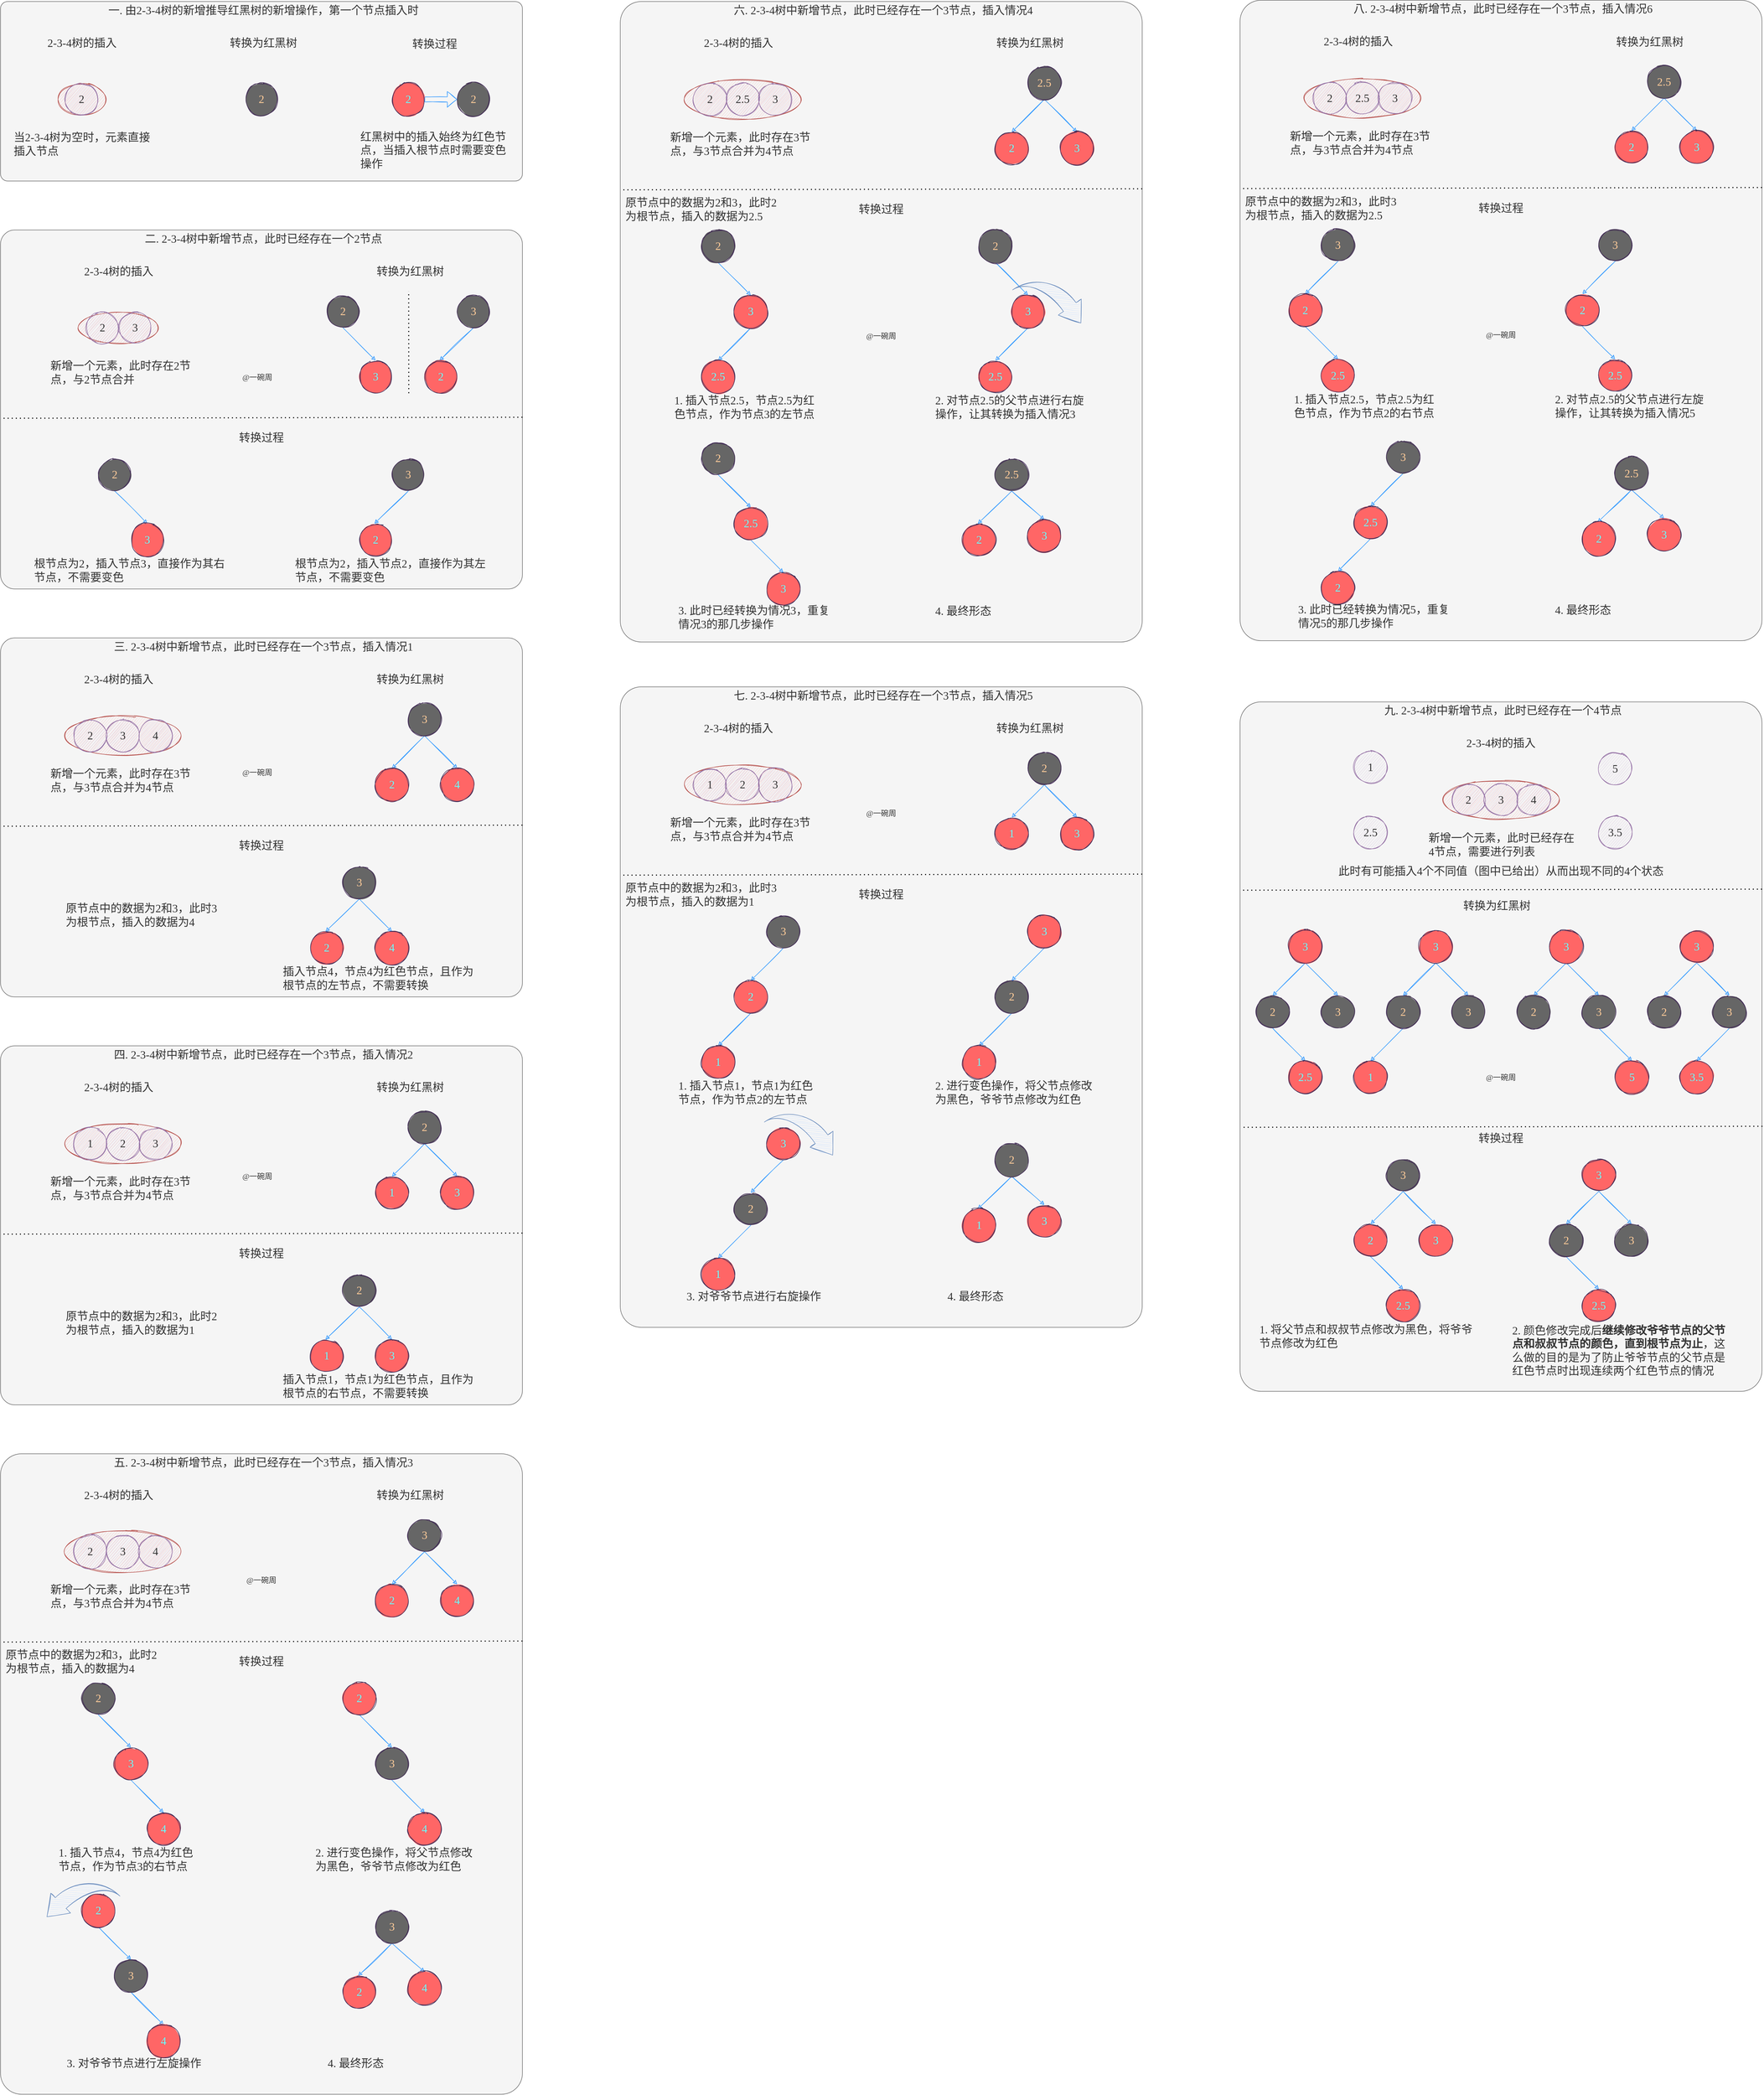 <mxfile version="16.5.1" type="device"><diagram id="x1Kf8H1q3myXhaJAOiF7" name="第 1 页"><mxGraphModel dx="3748" dy="-2157" grid="1" gridSize="8" guides="1" tooltips="1" connect="1" arrows="1" fold="1" page="0" pageScale="1" pageWidth="827" pageHeight="1169" math="0" shadow="0"><root><mxCell id="0"/><mxCell id="1" parent="0"/><mxCell id="yh8kh9DUy113LMPrO7HE-350" value="" style="rounded=1;whiteSpace=wrap;html=1;sketch=0;fontFamily=Comic Sans MS;fontSize=20;fontColor=#333333;arcSize=4;fillColor=#f5f5f5;strokeColor=#666666;" vertex="1" parent="1"><mxGeometry x="4416" y="6781.5" width="1024" height="1352" as="geometry"/></mxCell><mxCell id="NaBA5yYeSIpX-ZdXdf0N-329" value="@一碗周" style="text;html=1;strokeColor=none;fillColor=none;align=center;verticalAlign=middle;whiteSpace=wrap;rounded=0;sketch=0;fontFamily=Comic Sans MS;fontSize=15;fontColor=#333333;" parent="1" vertex="1"><mxGeometry x="2448" y="5680" width="80" height="30" as="geometry"/></mxCell><mxCell id="yh8kh9DUy113LMPrO7HE-29" value="" style="rounded=1;whiteSpace=wrap;html=1;sketch=0;fontFamily=Comic Sans MS;fontSize=20;arcSize=4;fillColor=#f5f5f5;strokeColor=#666666;fontColor=#333333;" vertex="1" parent="1"><mxGeometry x="1984" y="5408" width="1024" height="352" as="geometry"/></mxCell><mxCell id="yh8kh9DUy113LMPrO7HE-30" value="&lt;span style=&quot;font-size: 22px&quot;&gt;一. 由2-3-4树的新增推导红黑树的新增操作，第一个节点插入时&lt;/span&gt;" style="text;html=1;strokeColor=none;fillColor=none;align=center;verticalAlign=middle;whiteSpace=wrap;rounded=0;sketch=0;fontFamily=Comic Sans MS;fontSize=15;fontColor=#333333;" vertex="1" parent="1"><mxGeometry x="2000" y="5408" width="1000" height="35" as="geometry"/></mxCell><mxCell id="yh8kh9DUy113LMPrO7HE-31" value="" style="ellipse;whiteSpace=wrap;html=1;sketch=1;fillColor=#f8cecc;strokeColor=#b85450;" vertex="1" parent="1"><mxGeometry x="2096" y="5568" width="96" height="64" as="geometry"/></mxCell><mxCell id="yh8kh9DUy113LMPrO7HE-32" value="&lt;span style=&quot;color: rgb(51 , 51 , 51) ; font-family: &amp;#34;comic sans ms&amp;#34; ; font-size: 22px&quot;&gt;2&lt;/span&gt;" style="ellipse;whiteSpace=wrap;html=1;fillColor=#e1d5e7;strokeColor=#9673a6;sketch=1;" vertex="1" parent="1"><mxGeometry x="2110" y="5568" width="66" height="64" as="geometry"/></mxCell><mxCell id="yh8kh9DUy113LMPrO7HE-34" value="&lt;span style=&quot;font-family: &amp;#34;comic sans ms&amp;#34; ; font-size: 22px&quot;&gt;&lt;font color=&quot;#ffcc99&quot;&gt;2&lt;/font&gt;&lt;/span&gt;" style="ellipse;whiteSpace=wrap;html=1;fillColor=#666666;strokeColor=#432D57;sketch=1;fillStyle=solid;fontColor=#ffffff;" vertex="1" parent="1"><mxGeometry x="2464" y="5568" width="64" height="64" as="geometry"/></mxCell><mxCell id="yh8kh9DUy113LMPrO7HE-36" value="&lt;span style=&quot;font-size: 22px&quot;&gt;2-3-4树的插入&lt;/span&gt;" style="text;html=1;strokeColor=none;fillColor=none;align=center;verticalAlign=middle;whiteSpace=wrap;rounded=0;sketch=0;fontFamily=Comic Sans MS;fontSize=15;fontColor=#333333;" vertex="1" parent="1"><mxGeometry x="2000" y="5472" width="288" height="35" as="geometry"/></mxCell><mxCell id="yh8kh9DUy113LMPrO7HE-38" value="&lt;span style=&quot;font-size: 22px&quot;&gt;转换为红黑树&lt;/span&gt;" style="text;html=1;strokeColor=none;fillColor=none;align=center;verticalAlign=middle;whiteSpace=wrap;rounded=0;sketch=0;fontFamily=Comic Sans MS;fontSize=15;fontColor=#333333;" vertex="1" parent="1"><mxGeometry x="2356" y="5474" width="288" height="32" as="geometry"/></mxCell><mxCell id="yh8kh9DUy113LMPrO7HE-39" value="&lt;span style=&quot;font-family: &amp;#34;comic sans ms&amp;#34; ; font-size: 22px&quot;&gt;&lt;font color=&quot;#ffcc99&quot;&gt;2&lt;/font&gt;&lt;/span&gt;" style="ellipse;whiteSpace=wrap;html=1;fillColor=#666666;strokeColor=#432D57;sketch=1;fillStyle=solid;fontColor=#ffffff;" vertex="1" parent="1"><mxGeometry x="2880" y="5568" width="64" height="64" as="geometry"/></mxCell><mxCell id="yh8kh9DUy113LMPrO7HE-40" value="&lt;span style=&quot;font-size: 22px&quot;&gt;转换过程&lt;/span&gt;" style="text;html=1;strokeColor=none;fillColor=none;align=center;verticalAlign=middle;whiteSpace=wrap;rounded=0;sketch=0;fontFamily=Comic Sans MS;fontSize=15;fontColor=#333333;" vertex="1" parent="1"><mxGeometry x="2692" y="5476" width="288" height="32" as="geometry"/></mxCell><mxCell id="yh8kh9DUy113LMPrO7HE-44" style="edgeStyle=none;rounded=0;sketch=1;orthogonalLoop=1;jettySize=auto;html=1;exitX=1;exitY=0.5;exitDx=0;exitDy=0;entryX=0;entryY=0.5;entryDx=0;entryDy=0;fontSize=18;fontColor=#333333;strokeColor=#3399FF;shape=flexArrow;" edge="1" parent="1" source="yh8kh9DUy113LMPrO7HE-41" target="yh8kh9DUy113LMPrO7HE-39"><mxGeometry relative="1" as="geometry"/></mxCell><mxCell id="yh8kh9DUy113LMPrO7HE-41" value="&lt;span style=&quot;font-family: &amp;#34;comic sans ms&amp;#34; ; font-size: 22px&quot;&gt;&lt;font&gt;2&lt;/font&gt;&lt;/span&gt;" style="ellipse;whiteSpace=wrap;html=1;fillColor=#FF6666;strokeColor=#432D57;sketch=1;fillStyle=solid;fontColor=#66FFFF;" vertex="1" parent="1"><mxGeometry x="2752" y="5568" width="64" height="64" as="geometry"/></mxCell><mxCell id="yh8kh9DUy113LMPrO7HE-42" value="&lt;span style=&quot;font-size: 22px&quot;&gt;当2-3-4树为空时，元素直接插入节点&lt;/span&gt;" style="text;html=1;strokeColor=none;fillColor=none;align=left;verticalAlign=middle;whiteSpace=wrap;rounded=0;sketch=0;fontFamily=Comic Sans MS;fontSize=15;fontColor=#333333;" vertex="1" parent="1"><mxGeometry x="2008" y="5656" width="288" height="64" as="geometry"/></mxCell><mxCell id="yh8kh9DUy113LMPrO7HE-43" value="&lt;span style=&quot;font-size: 22px&quot;&gt;红黑树中的插入始终为红色节点，当插入根节点时需要变色操作&lt;/span&gt;" style="text;html=1;strokeColor=none;fillColor=none;align=left;verticalAlign=middle;whiteSpace=wrap;rounded=0;sketch=0;fontFamily=Comic Sans MS;fontSize=15;fontColor=#333333;" vertex="1" parent="1"><mxGeometry x="2688" y="5656" width="288" height="88" as="geometry"/></mxCell><mxCell id="yh8kh9DUy113LMPrO7HE-45" value="" style="rounded=1;whiteSpace=wrap;html=1;sketch=0;fontFamily=Comic Sans MS;fontSize=20;fontColor=#333333;arcSize=4;fillColor=#f5f5f5;strokeColor=#666666;" vertex="1" parent="1"><mxGeometry x="1984" y="5856" width="1024" height="704" as="geometry"/></mxCell><mxCell id="yh8kh9DUy113LMPrO7HE-46" value="&lt;span style=&quot;font-size: 22px&quot;&gt;二. 2-3-4树中新增节点，此时已经存在一个2节点&lt;/span&gt;" style="text;html=1;strokeColor=none;fillColor=none;align=center;verticalAlign=middle;whiteSpace=wrap;rounded=0;sketch=0;fontFamily=Comic Sans MS;fontSize=15;fontColor=#333333;" vertex="1" parent="1"><mxGeometry x="2000" y="5856" width="1000" height="35" as="geometry"/></mxCell><mxCell id="yh8kh9DUy113LMPrO7HE-50" value="&lt;span style=&quot;font-size: 22px&quot;&gt;2-3-4树的插入&lt;/span&gt;" style="text;html=1;strokeColor=none;fillColor=none;align=center;verticalAlign=middle;whiteSpace=wrap;rounded=0;sketch=0;fontFamily=Comic Sans MS;fontSize=15;fontColor=#333333;" vertex="1" parent="1"><mxGeometry x="2072" y="5920" width="288" height="35" as="geometry"/></mxCell><mxCell id="yh8kh9DUy113LMPrO7HE-51" value="&lt;span style=&quot;font-size: 22px&quot;&gt;转换为红黑树&lt;/span&gt;" style="text;html=1;strokeColor=none;fillColor=none;align=center;verticalAlign=middle;whiteSpace=wrap;rounded=0;sketch=0;fontFamily=Comic Sans MS;fontSize=15;fontColor=#333333;" vertex="1" parent="1"><mxGeometry x="2644" y="5922" width="288" height="32" as="geometry"/></mxCell><mxCell id="yh8kh9DUy113LMPrO7HE-56" value="&lt;span style=&quot;font-size: 22px&quot;&gt;新增一个元素，此时存在2节点，与2节点合并&lt;/span&gt;" style="text;html=1;strokeColor=none;fillColor=none;align=left;verticalAlign=middle;whiteSpace=wrap;rounded=0;sketch=0;fontFamily=Comic Sans MS;fontSize=15;fontColor=#333333;" vertex="1" parent="1"><mxGeometry x="2080" y="6104" width="288" height="64" as="geometry"/></mxCell><mxCell id="yh8kh9DUy113LMPrO7HE-58" value="" style="ellipse;whiteSpace=wrap;html=1;sketch=1;fillColor=#f8cecc;strokeColor=#b85450;" vertex="1" parent="1"><mxGeometry x="2135" y="6016" width="160" height="64" as="geometry"/></mxCell><mxCell id="yh8kh9DUy113LMPrO7HE-59" value="&lt;span style=&quot;color: rgb(51 , 51 , 51) ; font-family: &amp;#34;comic sans ms&amp;#34; ; font-size: 22px&quot;&gt;2&lt;/span&gt;" style="ellipse;whiteSpace=wrap;html=1;fillColor=#e1d5e7;strokeColor=#9673a6;sketch=1;" vertex="1" parent="1"><mxGeometry x="2152" y="6016" width="64" height="64" as="geometry"/></mxCell><mxCell id="yh8kh9DUy113LMPrO7HE-60" value="&lt;span style=&quot;color: rgb(51 , 51 , 51) ; font-family: &amp;#34;comic sans ms&amp;#34; ; font-size: 22px&quot;&gt;3&lt;/span&gt;" style="ellipse;whiteSpace=wrap;html=1;fillColor=#e1d5e7;strokeColor=#9673a6;sketch=1;" vertex="1" parent="1"><mxGeometry x="2216" y="6016" width="64" height="64" as="geometry"/></mxCell><mxCell id="yh8kh9DUy113LMPrO7HE-61" style="edgeStyle=none;rounded=0;sketch=1;orthogonalLoop=1;jettySize=auto;html=1;exitX=0.5;exitY=1;exitDx=0;exitDy=0;entryX=0.5;entryY=0;entryDx=0;entryDy=0;fontFamily=Comic Sans MS;fontSize=22;fontColor=#66FFFF;strokeColor=#3399FF;strokeWidth=1;" edge="1" parent="1" source="yh8kh9DUy113LMPrO7HE-62" target="yh8kh9DUy113LMPrO7HE-63"><mxGeometry relative="1" as="geometry"/></mxCell><mxCell id="yh8kh9DUy113LMPrO7HE-62" value="&lt;span style=&quot;font-family: &amp;#34;comic sans ms&amp;#34; ; font-size: 22px&quot;&gt;&lt;font color=&quot;#ffcc99&quot;&gt;2&lt;/font&gt;&lt;/span&gt;" style="ellipse;whiteSpace=wrap;html=1;fillColor=#666666;strokeColor=#432D57;sketch=1;fillStyle=solid;fontColor=#ffffff;" vertex="1" parent="1"><mxGeometry x="2624" y="5984" width="64" height="64" as="geometry"/></mxCell><mxCell id="yh8kh9DUy113LMPrO7HE-63" value="&lt;span style=&quot;font-family: &amp;#34;comic sans ms&amp;#34; ; font-size: 22px&quot;&gt;&lt;font color=&quot;#66ffff&quot;&gt;3&lt;/font&gt;&lt;/span&gt;" style="ellipse;whiteSpace=wrap;html=1;fillColor=#FF6666;strokeColor=#432D57;sketch=1;fillStyle=solid;fontColor=#ffffff;" vertex="1" parent="1"><mxGeometry x="2688" y="6112" width="64" height="64" as="geometry"/></mxCell><mxCell id="yh8kh9DUy113LMPrO7HE-64" style="edgeStyle=none;rounded=0;sketch=1;orthogonalLoop=1;jettySize=auto;html=1;exitX=0.5;exitY=1;exitDx=0;exitDy=0;entryX=0.461;entryY=0;entryDx=0;entryDy=0;entryPerimeter=0;fontFamily=Comic Sans MS;fontSize=22;fontColor=#66FFFF;strokeColor=#3399FF;strokeWidth=1;" edge="1" parent="1" source="yh8kh9DUy113LMPrO7HE-65" target="yh8kh9DUy113LMPrO7HE-66"><mxGeometry relative="1" as="geometry"/></mxCell><mxCell id="yh8kh9DUy113LMPrO7HE-65" value="&lt;span style=&quot;font-family: &amp;#34;comic sans ms&amp;#34; ; font-size: 22px&quot;&gt;&lt;font color=&quot;#ffcc99&quot;&gt;3&lt;/font&gt;&lt;/span&gt;" style="ellipse;whiteSpace=wrap;html=1;fillColor=#666666;strokeColor=#432D57;sketch=1;fillStyle=solid;fontColor=#ffffff;" vertex="1" parent="1"><mxGeometry x="2880" y="5984" width="64" height="64" as="geometry"/></mxCell><mxCell id="yh8kh9DUy113LMPrO7HE-66" value="&lt;span style=&quot;font-family: &amp;#34;comic sans ms&amp;#34; ; font-size: 22px&quot;&gt;&lt;font color=&quot;#66ffff&quot;&gt;2&lt;/font&gt;&lt;/span&gt;" style="ellipse;whiteSpace=wrap;html=1;fillColor=#FF6666;strokeColor=#432D57;sketch=1;fillStyle=solid;fontColor=#ffffff;" vertex="1" parent="1"><mxGeometry x="2816" y="6112" width="64" height="64" as="geometry"/></mxCell><mxCell id="yh8kh9DUy113LMPrO7HE-67" value="" style="endArrow=none;dashed=1;html=1;dashPattern=1 3;strokeWidth=2;rounded=0;sketch=0;fontFamily=Comic Sans MS;fontSize=22;fontColor=#66FFFF;exitX=0.771;exitY=0.764;exitDx=0;exitDy=0;exitPerimeter=0;" edge="1" parent="1"><mxGeometry width="50" height="50" relative="1" as="geometry"><mxPoint x="2785" y="6176.08" as="sourcePoint"/><mxPoint x="2784.83" y="5976" as="targetPoint"/></mxGeometry></mxCell><mxCell id="yh8kh9DUy113LMPrO7HE-78" value="" style="endArrow=none;dashed=1;html=1;dashPattern=1 3;strokeWidth=2;rounded=0;sketch=0;fontFamily=Comic Sans MS;fontSize=22;fontColor=#66FFFF;exitX=1;exitY=0.552;exitDx=0;exitDy=0;exitPerimeter=0;entryX=0;entryY=0.555;entryDx=0;entryDy=0;entryPerimeter=0;" edge="1" parent="1"><mxGeometry width="50" height="50" relative="1" as="geometry"><mxPoint x="3008.0" y="6223.192" as="sourcePoint"/><mxPoint x="1984.0" y="6225.28" as="targetPoint"/></mxGeometry></mxCell><mxCell id="yh8kh9DUy113LMPrO7HE-87" value="&lt;span style=&quot;font-size: 22px&quot;&gt;转换过程&lt;/span&gt;" style="text;html=1;strokeColor=none;fillColor=none;align=center;verticalAlign=middle;whiteSpace=wrap;rounded=0;sketch=0;fontFamily=Comic Sans MS;fontSize=15;fontColor=#333333;" vertex="1" parent="1"><mxGeometry x="2352" y="6248" width="288" height="32" as="geometry"/></mxCell><mxCell id="yh8kh9DUy113LMPrO7HE-88" style="edgeStyle=none;rounded=0;sketch=1;orthogonalLoop=1;jettySize=auto;html=1;exitX=0.5;exitY=1;exitDx=0;exitDy=0;entryX=0.5;entryY=0;entryDx=0;entryDy=0;fontFamily=Comic Sans MS;fontSize=22;fontColor=#66FFFF;strokeColor=#3399FF;strokeWidth=1;" edge="1" parent="1" source="yh8kh9DUy113LMPrO7HE-89" target="yh8kh9DUy113LMPrO7HE-90"><mxGeometry relative="1" as="geometry"/></mxCell><mxCell id="yh8kh9DUy113LMPrO7HE-89" value="&lt;span style=&quot;font-family: &amp;#34;comic sans ms&amp;#34; ; font-size: 22px&quot;&gt;&lt;font color=&quot;#ffcc99&quot;&gt;2&lt;/font&gt;&lt;/span&gt;" style="ellipse;whiteSpace=wrap;html=1;fillColor=#666666;strokeColor=#432D57;sketch=1;fillStyle=solid;fontColor=#ffffff;" vertex="1" parent="1"><mxGeometry x="2176" y="6304" width="64" height="64" as="geometry"/></mxCell><mxCell id="yh8kh9DUy113LMPrO7HE-90" value="&lt;span style=&quot;font-family: &amp;#34;comic sans ms&amp;#34; ; font-size: 22px&quot;&gt;&lt;font color=&quot;#66ffff&quot;&gt;3&lt;/font&gt;&lt;/span&gt;" style="ellipse;whiteSpace=wrap;html=1;fillColor=#FF6666;strokeColor=#432D57;sketch=1;fillStyle=solid;fontColor=#ffffff;" vertex="1" parent="1"><mxGeometry x="2240" y="6432" width="64" height="64" as="geometry"/></mxCell><mxCell id="yh8kh9DUy113LMPrO7HE-91" style="edgeStyle=none;rounded=0;sketch=1;orthogonalLoop=1;jettySize=auto;html=1;exitX=0.5;exitY=1;exitDx=0;exitDy=0;entryX=0.461;entryY=0;entryDx=0;entryDy=0;entryPerimeter=0;fontFamily=Comic Sans MS;fontSize=22;fontColor=#66FFFF;strokeColor=#3399FF;strokeWidth=1;" edge="1" parent="1" source="yh8kh9DUy113LMPrO7HE-92" target="yh8kh9DUy113LMPrO7HE-93"><mxGeometry relative="1" as="geometry"/></mxCell><mxCell id="yh8kh9DUy113LMPrO7HE-92" value="&lt;span style=&quot;font-family: &amp;#34;comic sans ms&amp;#34; ; font-size: 22px&quot;&gt;&lt;font color=&quot;#ffcc99&quot;&gt;3&lt;/font&gt;&lt;/span&gt;" style="ellipse;whiteSpace=wrap;html=1;fillColor=#666666;strokeColor=#432D57;sketch=1;fillStyle=solid;fontColor=#ffffff;" vertex="1" parent="1"><mxGeometry x="2752" y="6304" width="64" height="64" as="geometry"/></mxCell><mxCell id="yh8kh9DUy113LMPrO7HE-93" value="&lt;span style=&quot;font-family: &amp;#34;comic sans ms&amp;#34; ; font-size: 22px&quot;&gt;&lt;font color=&quot;#66ffff&quot;&gt;2&lt;/font&gt;&lt;/span&gt;" style="ellipse;whiteSpace=wrap;html=1;fillColor=#FF6666;strokeColor=#432D57;sketch=1;fillStyle=solid;fontColor=#ffffff;" vertex="1" parent="1"><mxGeometry x="2688" y="6432" width="64" height="64" as="geometry"/></mxCell><mxCell id="yh8kh9DUy113LMPrO7HE-95" value="&lt;span style=&quot;font-size: 22px&quot;&gt;根节点为2，插入节点3，直接作为其右节点，不需要变色&lt;/span&gt;" style="text;html=1;strokeColor=none;fillColor=none;align=left;verticalAlign=middle;whiteSpace=wrap;rounded=0;sketch=0;fontFamily=Comic Sans MS;fontSize=15;fontColor=#333333;" vertex="1" parent="1"><mxGeometry x="2048" y="6496" width="384" height="56" as="geometry"/></mxCell><mxCell id="yh8kh9DUy113LMPrO7HE-96" value="&lt;span style=&quot;font-size: 22px&quot;&gt;根节点为2，插入节点2，直接作为其左节点，不需要变色&lt;/span&gt;" style="text;html=1;strokeColor=none;fillColor=none;align=left;verticalAlign=middle;whiteSpace=wrap;rounded=0;sketch=0;fontFamily=Comic Sans MS;fontSize=15;fontColor=#333333;" vertex="1" parent="1"><mxGeometry x="2560" y="6496" width="384" height="56" as="geometry"/></mxCell><mxCell id="yh8kh9DUy113LMPrO7HE-97" value="" style="rounded=1;whiteSpace=wrap;html=1;sketch=0;fontFamily=Comic Sans MS;fontSize=20;fontColor=#333333;arcSize=4;fillColor=#f5f5f5;strokeColor=#666666;" vertex="1" parent="1"><mxGeometry x="1984" y="6656" width="1024" height="704" as="geometry"/></mxCell><mxCell id="yh8kh9DUy113LMPrO7HE-98" value="&lt;span style=&quot;font-size: 22px&quot;&gt;三. 2-3-4树中新增节点，此时已经存在一个3节点，插入情况1&lt;/span&gt;" style="text;html=1;strokeColor=none;fillColor=none;align=center;verticalAlign=middle;whiteSpace=wrap;rounded=0;sketch=0;fontFamily=Comic Sans MS;fontSize=15;fontColor=#333333;" vertex="1" parent="1"><mxGeometry x="2000" y="6656" width="1000" height="35" as="geometry"/></mxCell><mxCell id="yh8kh9DUy113LMPrO7HE-99" value="&lt;span style=&quot;font-size: 22px&quot;&gt;2-3-4树的插入&lt;/span&gt;" style="text;html=1;strokeColor=none;fillColor=none;align=center;verticalAlign=middle;whiteSpace=wrap;rounded=0;sketch=0;fontFamily=Comic Sans MS;fontSize=15;fontColor=#333333;" vertex="1" parent="1"><mxGeometry x="2072" y="6720" width="288" height="35" as="geometry"/></mxCell><mxCell id="yh8kh9DUy113LMPrO7HE-100" value="&lt;span style=&quot;font-size: 22px&quot;&gt;转换为红黑树&lt;/span&gt;" style="text;html=1;strokeColor=none;fillColor=none;align=center;verticalAlign=middle;whiteSpace=wrap;rounded=0;sketch=0;fontFamily=Comic Sans MS;fontSize=15;fontColor=#333333;" vertex="1" parent="1"><mxGeometry x="2644" y="6722" width="288" height="32" as="geometry"/></mxCell><mxCell id="yh8kh9DUy113LMPrO7HE-101" value="&lt;span style=&quot;font-size: 22px&quot;&gt;新增一个元素，此时存在3节点，与3节点合并为4节点&lt;/span&gt;" style="text;html=1;strokeColor=none;fillColor=none;align=left;verticalAlign=middle;whiteSpace=wrap;rounded=0;sketch=0;fontFamily=Comic Sans MS;fontSize=15;fontColor=#333333;" vertex="1" parent="1"><mxGeometry x="2080" y="6904" width="288" height="64" as="geometry"/></mxCell><mxCell id="yh8kh9DUy113LMPrO7HE-102" value="" style="ellipse;whiteSpace=wrap;html=1;sketch=1;fillColor=#f8cecc;strokeColor=#b85450;" vertex="1" parent="1"><mxGeometry x="2112" y="6808" width="224" height="80" as="geometry"/></mxCell><mxCell id="yh8kh9DUy113LMPrO7HE-103" value="&lt;span style=&quot;color: rgb(51 , 51 , 51) ; font-family: &amp;#34;comic sans ms&amp;#34; ; font-size: 22px&quot;&gt;2&lt;/span&gt;" style="ellipse;whiteSpace=wrap;html=1;fillColor=#e1d5e7;strokeColor=#9673a6;sketch=1;" vertex="1" parent="1"><mxGeometry x="2128" y="6816" width="64" height="64" as="geometry"/></mxCell><mxCell id="yh8kh9DUy113LMPrO7HE-104" value="&lt;span style=&quot;color: rgb(51 , 51 , 51) ; font-family: &amp;#34;comic sans ms&amp;#34; ; font-size: 22px&quot;&gt;3&lt;/span&gt;" style="ellipse;whiteSpace=wrap;html=1;fillColor=#e1d5e7;strokeColor=#9673a6;sketch=1;" vertex="1" parent="1"><mxGeometry x="2192" y="6816" width="64" height="64" as="geometry"/></mxCell><mxCell id="yh8kh9DUy113LMPrO7HE-105" style="edgeStyle=none;rounded=0;sketch=1;orthogonalLoop=1;jettySize=auto;html=1;exitX=0.5;exitY=1;exitDx=0;exitDy=0;entryX=0.5;entryY=0;entryDx=0;entryDy=0;fontFamily=Comic Sans MS;fontSize=22;fontColor=#66FFFF;strokeColor=#3399FF;strokeWidth=1;" edge="1" parent="1" source="yh8kh9DUy113LMPrO7HE-106" target="yh8kh9DUy113LMPrO7HE-107"><mxGeometry relative="1" as="geometry"/></mxCell><mxCell id="yh8kh9DUy113LMPrO7HE-126" style="edgeStyle=none;rounded=0;sketch=1;orthogonalLoop=1;jettySize=auto;html=1;exitX=0.5;exitY=1;exitDx=0;exitDy=0;entryX=0.5;entryY=0;entryDx=0;entryDy=0;fontSize=18;fontColor=#333333;strokeColor=#3399FF;" edge="1" parent="1" source="yh8kh9DUy113LMPrO7HE-106" target="yh8kh9DUy113LMPrO7HE-125"><mxGeometry relative="1" as="geometry"/></mxCell><mxCell id="yh8kh9DUy113LMPrO7HE-106" value="&lt;span style=&quot;font-family: &amp;#34;comic sans ms&amp;#34; ; font-size: 22px&quot;&gt;&lt;font color=&quot;#ffcc99&quot;&gt;3&lt;/font&gt;&lt;/span&gt;" style="ellipse;whiteSpace=wrap;html=1;fillColor=#666666;strokeColor=#432D57;sketch=1;fillStyle=solid;fontColor=#ffffff;" vertex="1" parent="1"><mxGeometry x="2784" y="6784" width="64" height="64" as="geometry"/></mxCell><mxCell id="yh8kh9DUy113LMPrO7HE-107" value="&lt;span style=&quot;font-family: &amp;#34;comic sans ms&amp;#34; ; font-size: 22px&quot;&gt;&lt;font color=&quot;#66ffff&quot;&gt;4&lt;/font&gt;&lt;/span&gt;" style="ellipse;whiteSpace=wrap;html=1;fillColor=#FF6666;strokeColor=#432D57;sketch=1;fillStyle=solid;fontColor=#ffffff;" vertex="1" parent="1"><mxGeometry x="2848" y="6912" width="64" height="64" as="geometry"/></mxCell><mxCell id="yh8kh9DUy113LMPrO7HE-112" value="" style="endArrow=none;dashed=1;html=1;dashPattern=1 3;strokeWidth=2;rounded=0;sketch=0;fontFamily=Comic Sans MS;fontSize=22;fontColor=#66FFFF;exitX=1;exitY=0.552;exitDx=0;exitDy=0;exitPerimeter=0;entryX=0;entryY=0.555;entryDx=0;entryDy=0;entryPerimeter=0;" edge="1" parent="1"><mxGeometry width="50" height="50" relative="1" as="geometry"><mxPoint x="3008.0" y="7023.192" as="sourcePoint"/><mxPoint x="1984.0" y="7025.28" as="targetPoint"/></mxGeometry></mxCell><mxCell id="yh8kh9DUy113LMPrO7HE-113" value="&lt;span style=&quot;font-size: 22px&quot;&gt;转换过程&lt;/span&gt;" style="text;html=1;strokeColor=none;fillColor=none;align=center;verticalAlign=middle;whiteSpace=wrap;rounded=0;sketch=0;fontFamily=Comic Sans MS;fontSize=15;fontColor=#333333;" vertex="1" parent="1"><mxGeometry x="2352" y="7048" width="288" height="32" as="geometry"/></mxCell><mxCell id="yh8kh9DUy113LMPrO7HE-117" style="edgeStyle=none;rounded=0;sketch=1;orthogonalLoop=1;jettySize=auto;html=1;exitX=0.5;exitY=1;exitDx=0;exitDy=0;entryX=0.461;entryY=0;entryDx=0;entryDy=0;entryPerimeter=0;fontFamily=Comic Sans MS;fontSize=22;fontColor=#66FFFF;strokeColor=#3399FF;strokeWidth=1;" edge="1" parent="1" source="yh8kh9DUy113LMPrO7HE-118" target="yh8kh9DUy113LMPrO7HE-119"><mxGeometry relative="1" as="geometry"/></mxCell><mxCell id="yh8kh9DUy113LMPrO7HE-129" style="edgeStyle=none;rounded=0;sketch=1;orthogonalLoop=1;jettySize=auto;html=1;exitX=0.5;exitY=1;exitDx=0;exitDy=0;entryX=0.5;entryY=0;entryDx=0;entryDy=0;fontSize=18;fontColor=#333333;strokeColor=#3399FF;" edge="1" parent="1" source="yh8kh9DUy113LMPrO7HE-118" target="yh8kh9DUy113LMPrO7HE-128"><mxGeometry relative="1" as="geometry"/></mxCell><mxCell id="yh8kh9DUy113LMPrO7HE-118" value="&lt;span style=&quot;font-family: &amp;#34;comic sans ms&amp;#34; ; font-size: 22px&quot;&gt;&lt;font color=&quot;#ffcc99&quot;&gt;3&lt;/font&gt;&lt;/span&gt;" style="ellipse;whiteSpace=wrap;html=1;fillColor=#666666;strokeColor=#432D57;sketch=1;fillStyle=solid;fontColor=#ffffff;" vertex="1" parent="1"><mxGeometry x="2656" y="7104" width="64" height="64" as="geometry"/></mxCell><mxCell id="yh8kh9DUy113LMPrO7HE-119" value="&lt;span style=&quot;font-family: &amp;#34;comic sans ms&amp;#34; ; font-size: 22px&quot;&gt;&lt;font color=&quot;#66ffff&quot;&gt;2&lt;/font&gt;&lt;/span&gt;" style="ellipse;whiteSpace=wrap;html=1;fillColor=#FF6666;strokeColor=#432D57;sketch=1;fillStyle=solid;fontColor=#ffffff;" vertex="1" parent="1"><mxGeometry x="2592" y="7232" width="64" height="64" as="geometry"/></mxCell><mxCell id="yh8kh9DUy113LMPrO7HE-121" value="&lt;span style=&quot;font-size: 22px&quot;&gt;插入节点4，节点4为红色节点，且作为根节点的左节点，不需要转换&lt;/span&gt;" style="text;html=1;strokeColor=none;fillColor=none;align=left;verticalAlign=middle;whiteSpace=wrap;rounded=0;sketch=0;fontFamily=Comic Sans MS;fontSize=15;fontColor=#333333;" vertex="1" parent="1"><mxGeometry x="2536" y="7296" width="384" height="56" as="geometry"/></mxCell><mxCell id="yh8kh9DUy113LMPrO7HE-122" value="@一碗周" style="text;html=1;strokeColor=none;fillColor=none;align=center;verticalAlign=middle;whiteSpace=wrap;rounded=0;sketch=0;fontFamily=Comic Sans MS;fontSize=15;fontColor=#333333;" vertex="1" parent="1"><mxGeometry x="2448" y="6129" width="80" height="30" as="geometry"/></mxCell><mxCell id="yh8kh9DUy113LMPrO7HE-124" value="&lt;span style=&quot;color: rgb(51 , 51 , 51) ; font-family: &amp;#34;comic sans ms&amp;#34; ; font-size: 22px&quot;&gt;4&lt;/span&gt;" style="ellipse;whiteSpace=wrap;html=1;fillColor=#e1d5e7;strokeColor=#9673a6;sketch=1;" vertex="1" parent="1"><mxGeometry x="2256" y="6816" width="64" height="64" as="geometry"/></mxCell><mxCell id="yh8kh9DUy113LMPrO7HE-125" value="&lt;span style=&quot;font-family: &amp;#34;comic sans ms&amp;#34; ; font-size: 22px&quot;&gt;&lt;font color=&quot;#66ffff&quot;&gt;2&lt;/font&gt;&lt;/span&gt;" style="ellipse;whiteSpace=wrap;html=1;fillColor=#FF6666;strokeColor=#432D57;sketch=1;fillStyle=solid;fontColor=#ffffff;" vertex="1" parent="1"><mxGeometry x="2720" y="6912" width="64" height="64" as="geometry"/></mxCell><mxCell id="yh8kh9DUy113LMPrO7HE-127" value="&lt;span style=&quot;font-size: 22px&quot;&gt;原节点中的数据为2和3，此时3为根节点，插入的数据为4&lt;/span&gt;" style="text;html=1;strokeColor=none;fillColor=none;align=left;verticalAlign=middle;whiteSpace=wrap;rounded=0;sketch=0;fontFamily=Comic Sans MS;fontSize=15;fontColor=#333333;" vertex="1" parent="1"><mxGeometry x="2110" y="7168" width="320" height="64" as="geometry"/></mxCell><mxCell id="yh8kh9DUy113LMPrO7HE-128" value="&lt;font color=&quot;#66ffff&quot; face=&quot;comic sans ms&quot;&gt;&lt;span style=&quot;font-size: 22px&quot;&gt;4&lt;/span&gt;&lt;/font&gt;" style="ellipse;whiteSpace=wrap;html=1;fillColor=#FF6666;strokeColor=#432D57;sketch=1;fillStyle=solid;fontColor=#ffffff;" vertex="1" parent="1"><mxGeometry x="2720" y="7232" width="64" height="64" as="geometry"/></mxCell><mxCell id="yh8kh9DUy113LMPrO7HE-130" value="" style="rounded=1;whiteSpace=wrap;html=1;sketch=0;fontFamily=Comic Sans MS;fontSize=20;fontColor=#333333;arcSize=4;fillColor=#f5f5f5;strokeColor=#666666;" vertex="1" parent="1"><mxGeometry x="1984" y="7456" width="1024" height="704" as="geometry"/></mxCell><mxCell id="yh8kh9DUy113LMPrO7HE-131" value="&lt;span style=&quot;font-size: 22px&quot;&gt;四. 2-3-4树中新增节点，此时已经存在一个3节点，插入情况2&lt;/span&gt;" style="text;html=1;strokeColor=none;fillColor=none;align=center;verticalAlign=middle;whiteSpace=wrap;rounded=0;sketch=0;fontFamily=Comic Sans MS;fontSize=15;fontColor=#333333;" vertex="1" parent="1"><mxGeometry x="2000" y="7456" width="1000" height="35" as="geometry"/></mxCell><mxCell id="yh8kh9DUy113LMPrO7HE-132" value="&lt;span style=&quot;font-size: 22px&quot;&gt;2-3-4树的插入&lt;/span&gt;" style="text;html=1;strokeColor=none;fillColor=none;align=center;verticalAlign=middle;whiteSpace=wrap;rounded=0;sketch=0;fontFamily=Comic Sans MS;fontSize=15;fontColor=#333333;" vertex="1" parent="1"><mxGeometry x="2072" y="7520" width="288" height="35" as="geometry"/></mxCell><mxCell id="yh8kh9DUy113LMPrO7HE-133" value="&lt;span style=&quot;font-size: 22px&quot;&gt;转换为红黑树&lt;/span&gt;" style="text;html=1;strokeColor=none;fillColor=none;align=center;verticalAlign=middle;whiteSpace=wrap;rounded=0;sketch=0;fontFamily=Comic Sans MS;fontSize=15;fontColor=#333333;" vertex="1" parent="1"><mxGeometry x="2644" y="7522" width="288" height="32" as="geometry"/></mxCell><mxCell id="yh8kh9DUy113LMPrO7HE-134" value="&lt;span style=&quot;font-size: 22px&quot;&gt;新增一个元素，此时存在3节点，与3节点合并为4节点&lt;/span&gt;" style="text;html=1;strokeColor=none;fillColor=none;align=left;verticalAlign=middle;whiteSpace=wrap;rounded=0;sketch=0;fontFamily=Comic Sans MS;fontSize=15;fontColor=#333333;" vertex="1" parent="1"><mxGeometry x="2080" y="7704" width="288" height="64" as="geometry"/></mxCell><mxCell id="yh8kh9DUy113LMPrO7HE-135" value="" style="ellipse;whiteSpace=wrap;html=1;sketch=1;fillColor=#f8cecc;strokeColor=#b85450;" vertex="1" parent="1"><mxGeometry x="2112" y="7608" width="224" height="80" as="geometry"/></mxCell><mxCell id="yh8kh9DUy113LMPrO7HE-136" value="&lt;span style=&quot;color: rgb(51 , 51 , 51) ; font-family: &amp;#34;comic sans ms&amp;#34; ; font-size: 22px&quot;&gt;1&lt;/span&gt;" style="ellipse;whiteSpace=wrap;html=1;fillColor=#e1d5e7;strokeColor=#9673a6;sketch=1;" vertex="1" parent="1"><mxGeometry x="2128" y="7616" width="64" height="64" as="geometry"/></mxCell><mxCell id="yh8kh9DUy113LMPrO7HE-137" value="&lt;span style=&quot;color: rgb(51 , 51 , 51) ; font-family: &amp;#34;comic sans ms&amp;#34; ; font-size: 22px&quot;&gt;2&lt;/span&gt;" style="ellipse;whiteSpace=wrap;html=1;fillColor=#e1d5e7;strokeColor=#9673a6;sketch=1;" vertex="1" parent="1"><mxGeometry x="2192" y="7616" width="64" height="64" as="geometry"/></mxCell><mxCell id="yh8kh9DUy113LMPrO7HE-138" style="edgeStyle=none;rounded=0;sketch=1;orthogonalLoop=1;jettySize=auto;html=1;exitX=0.5;exitY=1;exitDx=0;exitDy=0;entryX=0.5;entryY=0;entryDx=0;entryDy=0;fontFamily=Comic Sans MS;fontSize=22;fontColor=#66FFFF;strokeColor=#3399FF;strokeWidth=1;" edge="1" parent="1" source="yh8kh9DUy113LMPrO7HE-140" target="yh8kh9DUy113LMPrO7HE-141"><mxGeometry relative="1" as="geometry"/></mxCell><mxCell id="yh8kh9DUy113LMPrO7HE-139" style="edgeStyle=none;rounded=0;sketch=1;orthogonalLoop=1;jettySize=auto;html=1;exitX=0.5;exitY=1;exitDx=0;exitDy=0;entryX=0.5;entryY=0;entryDx=0;entryDy=0;fontSize=18;fontColor=#333333;strokeColor=#3399FF;" edge="1" parent="1" source="yh8kh9DUy113LMPrO7HE-140" target="yh8kh9DUy113LMPrO7HE-150"><mxGeometry relative="1" as="geometry"/></mxCell><mxCell id="yh8kh9DUy113LMPrO7HE-140" value="&lt;span style=&quot;font-family: &amp;#34;comic sans ms&amp;#34; ; font-size: 22px&quot;&gt;&lt;font color=&quot;#ffcc99&quot;&gt;2&lt;/font&gt;&lt;/span&gt;" style="ellipse;whiteSpace=wrap;html=1;fillColor=#666666;strokeColor=#432D57;sketch=1;fillStyle=solid;fontColor=#ffffff;" vertex="1" parent="1"><mxGeometry x="2784" y="7584" width="64" height="64" as="geometry"/></mxCell><mxCell id="yh8kh9DUy113LMPrO7HE-141" value="&lt;span style=&quot;font-family: &amp;#34;comic sans ms&amp;#34; ; font-size: 22px&quot;&gt;&lt;font color=&quot;#66ffff&quot;&gt;3&lt;/font&gt;&lt;/span&gt;" style="ellipse;whiteSpace=wrap;html=1;fillColor=#FF6666;strokeColor=#432D57;sketch=1;fillStyle=solid;fontColor=#ffffff;" vertex="1" parent="1"><mxGeometry x="2848" y="7712" width="64" height="64" as="geometry"/></mxCell><mxCell id="yh8kh9DUy113LMPrO7HE-142" value="" style="endArrow=none;dashed=1;html=1;dashPattern=1 3;strokeWidth=2;rounded=0;sketch=0;fontFamily=Comic Sans MS;fontSize=22;fontColor=#66FFFF;exitX=1;exitY=0.552;exitDx=0;exitDy=0;exitPerimeter=0;entryX=0;entryY=0.555;entryDx=0;entryDy=0;entryPerimeter=0;" edge="1" parent="1"><mxGeometry width="50" height="50" relative="1" as="geometry"><mxPoint x="3008" y="7823.192" as="sourcePoint"/><mxPoint x="1984" y="7825.28" as="targetPoint"/></mxGeometry></mxCell><mxCell id="yh8kh9DUy113LMPrO7HE-143" value="&lt;span style=&quot;font-size: 22px&quot;&gt;转换过程&lt;/span&gt;" style="text;html=1;strokeColor=none;fillColor=none;align=center;verticalAlign=middle;whiteSpace=wrap;rounded=0;sketch=0;fontFamily=Comic Sans MS;fontSize=15;fontColor=#333333;" vertex="1" parent="1"><mxGeometry x="2352" y="7848" width="288" height="32" as="geometry"/></mxCell><mxCell id="yh8kh9DUy113LMPrO7HE-144" style="edgeStyle=none;rounded=0;sketch=1;orthogonalLoop=1;jettySize=auto;html=1;exitX=0.5;exitY=1;exitDx=0;exitDy=0;entryX=0.461;entryY=0;entryDx=0;entryDy=0;entryPerimeter=0;fontFamily=Comic Sans MS;fontSize=22;fontColor=#66FFFF;strokeColor=#3399FF;strokeWidth=1;" edge="1" parent="1" source="yh8kh9DUy113LMPrO7HE-146" target="yh8kh9DUy113LMPrO7HE-147"><mxGeometry relative="1" as="geometry"/></mxCell><mxCell id="yh8kh9DUy113LMPrO7HE-145" style="edgeStyle=none;rounded=0;sketch=1;orthogonalLoop=1;jettySize=auto;html=1;exitX=0.5;exitY=1;exitDx=0;exitDy=0;entryX=0.5;entryY=0;entryDx=0;entryDy=0;fontSize=18;fontColor=#333333;strokeColor=#3399FF;" edge="1" parent="1" source="yh8kh9DUy113LMPrO7HE-146" target="yh8kh9DUy113LMPrO7HE-152"><mxGeometry relative="1" as="geometry"/></mxCell><mxCell id="yh8kh9DUy113LMPrO7HE-146" value="&lt;span style=&quot;font-family: &amp;#34;comic sans ms&amp;#34; ; font-size: 22px&quot;&gt;&lt;font color=&quot;#ffcc99&quot;&gt;2&lt;/font&gt;&lt;/span&gt;" style="ellipse;whiteSpace=wrap;html=1;fillColor=#666666;strokeColor=#432D57;sketch=1;fillStyle=solid;fontColor=#ffffff;" vertex="1" parent="1"><mxGeometry x="2656" y="7904" width="64" height="64" as="geometry"/></mxCell><mxCell id="yh8kh9DUy113LMPrO7HE-147" value="&lt;span style=&quot;font-family: &amp;#34;comic sans ms&amp;#34; ; font-size: 22px&quot;&gt;&lt;font color=&quot;#66ffff&quot;&gt;1&lt;/font&gt;&lt;/span&gt;" style="ellipse;whiteSpace=wrap;html=1;fillColor=#FF6666;strokeColor=#432D57;sketch=1;fillStyle=solid;fontColor=#ffffff;" vertex="1" parent="1"><mxGeometry x="2592" y="8032" width="64" height="64" as="geometry"/></mxCell><mxCell id="yh8kh9DUy113LMPrO7HE-148" value="&lt;span style=&quot;font-size: 22px&quot;&gt;插入节点1，节点1为红色节点，且作为根节点的右节点，不需要转换&lt;/span&gt;" style="text;html=1;strokeColor=none;fillColor=none;align=left;verticalAlign=middle;whiteSpace=wrap;rounded=0;sketch=0;fontFamily=Comic Sans MS;fontSize=15;fontColor=#333333;" vertex="1" parent="1"><mxGeometry x="2536" y="8096" width="384" height="56" as="geometry"/></mxCell><mxCell id="yh8kh9DUy113LMPrO7HE-149" value="&lt;font color=&quot;#333333&quot; face=&quot;comic sans ms&quot;&gt;&lt;span style=&quot;font-size: 22px&quot;&gt;3&lt;/span&gt;&lt;/font&gt;" style="ellipse;whiteSpace=wrap;html=1;fillColor=#e1d5e7;strokeColor=#9673a6;sketch=1;" vertex="1" parent="1"><mxGeometry x="2256" y="7616" width="64" height="64" as="geometry"/></mxCell><mxCell id="yh8kh9DUy113LMPrO7HE-150" value="&lt;span style=&quot;font-family: &amp;#34;comic sans ms&amp;#34; ; font-size: 22px&quot;&gt;&lt;font color=&quot;#66ffff&quot;&gt;1&lt;/font&gt;&lt;/span&gt;" style="ellipse;whiteSpace=wrap;html=1;fillColor=#FF6666;strokeColor=#432D57;sketch=1;fillStyle=solid;fontColor=#ffffff;" vertex="1" parent="1"><mxGeometry x="2720" y="7712" width="64" height="64" as="geometry"/></mxCell><mxCell id="yh8kh9DUy113LMPrO7HE-151" value="&lt;span style=&quot;font-size: 22px&quot;&gt;原节点中的数据为2和3，此时2为根节点，插入的数据为1&lt;/span&gt;" style="text;html=1;strokeColor=none;fillColor=none;align=left;verticalAlign=middle;whiteSpace=wrap;rounded=0;sketch=0;fontFamily=Comic Sans MS;fontSize=15;fontColor=#333333;" vertex="1" parent="1"><mxGeometry x="2110" y="7968" width="320" height="64" as="geometry"/></mxCell><mxCell id="yh8kh9DUy113LMPrO7HE-152" value="&lt;span style=&quot;font-family: &amp;#34;comic sans ms&amp;#34; ; font-size: 22px&quot;&gt;&lt;font color=&quot;#66ffff&quot;&gt;3&lt;/font&gt;&lt;/span&gt;" style="ellipse;whiteSpace=wrap;html=1;fillColor=#FF6666;strokeColor=#432D57;sketch=1;fillStyle=solid;fontColor=#ffffff;" vertex="1" parent="1"><mxGeometry x="2720" y="8032" width="64" height="64" as="geometry"/></mxCell><mxCell id="yh8kh9DUy113LMPrO7HE-153" value="" style="rounded=1;whiteSpace=wrap;html=1;sketch=0;fontFamily=Comic Sans MS;fontSize=20;fontColor=#333333;arcSize=4;fillColor=#f5f5f5;strokeColor=#666666;" vertex="1" parent="1"><mxGeometry x="1984" y="8256" width="1024" height="1256" as="geometry"/></mxCell><mxCell id="yh8kh9DUy113LMPrO7HE-154" value="&lt;span style=&quot;font-size: 22px&quot;&gt;五. 2-3-4树中新增节点，此时已经存在一个3节点，插入情况3&lt;/span&gt;" style="text;html=1;strokeColor=none;fillColor=none;align=center;verticalAlign=middle;whiteSpace=wrap;rounded=0;sketch=0;fontFamily=Comic Sans MS;fontSize=15;fontColor=#333333;" vertex="1" parent="1"><mxGeometry x="2000" y="8256" width="1000" height="35" as="geometry"/></mxCell><mxCell id="yh8kh9DUy113LMPrO7HE-155" value="&lt;span style=&quot;font-size: 22px&quot;&gt;2-3-4树的插入&lt;/span&gt;" style="text;html=1;strokeColor=none;fillColor=none;align=center;verticalAlign=middle;whiteSpace=wrap;rounded=0;sketch=0;fontFamily=Comic Sans MS;fontSize=15;fontColor=#333333;" vertex="1" parent="1"><mxGeometry x="2072" y="8320" width="288" height="35" as="geometry"/></mxCell><mxCell id="yh8kh9DUy113LMPrO7HE-156" value="&lt;span style=&quot;font-size: 22px&quot;&gt;转换为红黑树&lt;/span&gt;" style="text;html=1;strokeColor=none;fillColor=none;align=center;verticalAlign=middle;whiteSpace=wrap;rounded=0;sketch=0;fontFamily=Comic Sans MS;fontSize=15;fontColor=#333333;" vertex="1" parent="1"><mxGeometry x="2644" y="8322" width="288" height="32" as="geometry"/></mxCell><mxCell id="yh8kh9DUy113LMPrO7HE-157" value="&lt;span style=&quot;font-size: 22px&quot;&gt;新增一个元素，此时存在3节点，与3节点合并为4节点&lt;/span&gt;" style="text;html=1;strokeColor=none;fillColor=none;align=left;verticalAlign=middle;whiteSpace=wrap;rounded=0;sketch=0;fontFamily=Comic Sans MS;fontSize=15;fontColor=#333333;" vertex="1" parent="1"><mxGeometry x="2080" y="8504" width="288" height="64" as="geometry"/></mxCell><mxCell id="yh8kh9DUy113LMPrO7HE-158" value="" style="ellipse;whiteSpace=wrap;html=1;sketch=1;fillColor=#f8cecc;strokeColor=#b85450;" vertex="1" parent="1"><mxGeometry x="2112" y="8408" width="224" height="80" as="geometry"/></mxCell><mxCell id="yh8kh9DUy113LMPrO7HE-159" value="&lt;span style=&quot;color: rgb(51 , 51 , 51) ; font-family: &amp;#34;comic sans ms&amp;#34; ; font-size: 22px&quot;&gt;2&lt;/span&gt;" style="ellipse;whiteSpace=wrap;html=1;fillColor=#e1d5e7;strokeColor=#9673a6;sketch=1;" vertex="1" parent="1"><mxGeometry x="2128" y="8416" width="64" height="64" as="geometry"/></mxCell><mxCell id="yh8kh9DUy113LMPrO7HE-160" value="&lt;span style=&quot;color: rgb(51 , 51 , 51) ; font-family: &amp;#34;comic sans ms&amp;#34; ; font-size: 22px&quot;&gt;3&lt;/span&gt;" style="ellipse;whiteSpace=wrap;html=1;fillColor=#e1d5e7;strokeColor=#9673a6;sketch=1;" vertex="1" parent="1"><mxGeometry x="2192" y="8416" width="64" height="64" as="geometry"/></mxCell><mxCell id="yh8kh9DUy113LMPrO7HE-161" style="edgeStyle=none;rounded=0;sketch=1;orthogonalLoop=1;jettySize=auto;html=1;exitX=0.5;exitY=1;exitDx=0;exitDy=0;entryX=0.5;entryY=0;entryDx=0;entryDy=0;fontFamily=Comic Sans MS;fontSize=22;fontColor=#66FFFF;strokeColor=#3399FF;strokeWidth=1;" edge="1" parent="1" source="yh8kh9DUy113LMPrO7HE-163" target="yh8kh9DUy113LMPrO7HE-164"><mxGeometry relative="1" as="geometry"/></mxCell><mxCell id="yh8kh9DUy113LMPrO7HE-162" style="edgeStyle=none;rounded=0;sketch=1;orthogonalLoop=1;jettySize=auto;html=1;exitX=0.5;exitY=1;exitDx=0;exitDy=0;entryX=0.5;entryY=0;entryDx=0;entryDy=0;fontSize=18;fontColor=#333333;strokeColor=#3399FF;" edge="1" parent="1" source="yh8kh9DUy113LMPrO7HE-163" target="yh8kh9DUy113LMPrO7HE-173"><mxGeometry relative="1" as="geometry"/></mxCell><mxCell id="yh8kh9DUy113LMPrO7HE-163" value="&lt;span style=&quot;font-family: &amp;#34;comic sans ms&amp;#34; ; font-size: 22px&quot;&gt;&lt;font color=&quot;#ffcc99&quot;&gt;3&lt;/font&gt;&lt;/span&gt;" style="ellipse;whiteSpace=wrap;html=1;fillColor=#666666;strokeColor=#432D57;sketch=1;fillStyle=solid;fontColor=#ffffff;" vertex="1" parent="1"><mxGeometry x="2784" y="8384" width="64" height="64" as="geometry"/></mxCell><mxCell id="yh8kh9DUy113LMPrO7HE-164" value="&lt;span style=&quot;font-family: &amp;#34;comic sans ms&amp;#34; ; font-size: 22px&quot;&gt;&lt;font color=&quot;#66ffff&quot;&gt;4&lt;/font&gt;&lt;/span&gt;" style="ellipse;whiteSpace=wrap;html=1;fillColor=#FF6666;strokeColor=#432D57;sketch=1;fillStyle=solid;fontColor=#ffffff;" vertex="1" parent="1"><mxGeometry x="2848" y="8512" width="64" height="64" as="geometry"/></mxCell><mxCell id="yh8kh9DUy113LMPrO7HE-165" value="" style="endArrow=none;dashed=1;html=1;dashPattern=1 3;strokeWidth=2;rounded=0;sketch=0;fontFamily=Comic Sans MS;fontSize=22;fontColor=#66FFFF;exitX=1;exitY=0.552;exitDx=0;exitDy=0;exitPerimeter=0;entryX=0;entryY=0.555;entryDx=0;entryDy=0;entryPerimeter=0;" edge="1" parent="1"><mxGeometry width="50" height="50" relative="1" as="geometry"><mxPoint x="3008.0" y="8623.192" as="sourcePoint"/><mxPoint x="1984.0" y="8625.28" as="targetPoint"/></mxGeometry></mxCell><mxCell id="yh8kh9DUy113LMPrO7HE-166" value="&lt;span style=&quot;font-size: 22px&quot;&gt;转换过程&lt;/span&gt;" style="text;html=1;strokeColor=none;fillColor=none;align=center;verticalAlign=middle;whiteSpace=wrap;rounded=0;sketch=0;fontFamily=Comic Sans MS;fontSize=15;fontColor=#333333;" vertex="1" parent="1"><mxGeometry x="2352" y="8648" width="288" height="32" as="geometry"/></mxCell><mxCell id="yh8kh9DUy113LMPrO7HE-167" style="edgeStyle=none;rounded=0;sketch=1;orthogonalLoop=1;jettySize=auto;html=1;exitX=0.5;exitY=1;exitDx=0;exitDy=0;entryX=0.461;entryY=0;entryDx=0;entryDy=0;entryPerimeter=0;fontFamily=Comic Sans MS;fontSize=22;fontColor=#66FFFF;strokeColor=#3399FF;strokeWidth=1;" edge="1" parent="1" source="yh8kh9DUy113LMPrO7HE-169" target="yh8kh9DUy113LMPrO7HE-170"><mxGeometry relative="1" as="geometry"/></mxCell><mxCell id="yh8kh9DUy113LMPrO7HE-168" style="edgeStyle=none;rounded=0;sketch=1;orthogonalLoop=1;jettySize=auto;html=1;exitX=0.5;exitY=1;exitDx=0;exitDy=0;entryX=0.5;entryY=0;entryDx=0;entryDy=0;fontSize=18;fontColor=#333333;strokeColor=#3399FF;" edge="1" parent="1" source="yh8kh9DUy113LMPrO7HE-169" target="yh8kh9DUy113LMPrO7HE-175"><mxGeometry relative="1" as="geometry"/></mxCell><mxCell id="yh8kh9DUy113LMPrO7HE-169" value="&lt;span style=&quot;font-family: &amp;#34;comic sans ms&amp;#34; ; font-size: 22px&quot;&gt;&lt;font color=&quot;#ffcc99&quot;&gt;3&lt;/font&gt;&lt;/span&gt;" style="ellipse;whiteSpace=wrap;html=1;fillColor=#666666;strokeColor=#432D57;sketch=1;fillStyle=solid;fontColor=#ffffff;" vertex="1" parent="1"><mxGeometry x="2720" y="9152" width="64" height="64" as="geometry"/></mxCell><mxCell id="yh8kh9DUy113LMPrO7HE-170" value="&lt;span style=&quot;font-family: &amp;#34;comic sans ms&amp;#34; ; font-size: 22px&quot;&gt;&lt;font color=&quot;#66ffff&quot;&gt;2&lt;/font&gt;&lt;/span&gt;" style="ellipse;whiteSpace=wrap;html=1;fillColor=#FF6666;strokeColor=#432D57;sketch=1;fillStyle=solid;fontColor=#ffffff;" vertex="1" parent="1"><mxGeometry x="2656" y="9280" width="64" height="64" as="geometry"/></mxCell><mxCell id="yh8kh9DUy113LMPrO7HE-171" value="&lt;span style=&quot;font-size: 22px&quot;&gt;1. 插入节点4，节点4为红色节点，作为节点3的右节点&lt;/span&gt;" style="text;html=1;strokeColor=none;fillColor=none;align=left;verticalAlign=middle;whiteSpace=wrap;rounded=0;sketch=0;fontFamily=Comic Sans MS;fontSize=15;fontColor=#333333;" vertex="1" parent="1"><mxGeometry x="2096" y="9024" width="280" height="56" as="geometry"/></mxCell><mxCell id="yh8kh9DUy113LMPrO7HE-172" value="&lt;span style=&quot;color: rgb(51 , 51 , 51) ; font-family: &amp;#34;comic sans ms&amp;#34; ; font-size: 22px&quot;&gt;4&lt;/span&gt;" style="ellipse;whiteSpace=wrap;html=1;fillColor=#e1d5e7;strokeColor=#9673a6;sketch=1;" vertex="1" parent="1"><mxGeometry x="2256" y="8416" width="64" height="64" as="geometry"/></mxCell><mxCell id="yh8kh9DUy113LMPrO7HE-173" value="&lt;span style=&quot;font-family: &amp;#34;comic sans ms&amp;#34; ; font-size: 22px&quot;&gt;&lt;font color=&quot;#66ffff&quot;&gt;2&lt;/font&gt;&lt;/span&gt;" style="ellipse;whiteSpace=wrap;html=1;fillColor=#FF6666;strokeColor=#432D57;sketch=1;fillStyle=solid;fontColor=#ffffff;" vertex="1" parent="1"><mxGeometry x="2720" y="8512" width="64" height="64" as="geometry"/></mxCell><mxCell id="yh8kh9DUy113LMPrO7HE-174" value="&lt;span style=&quot;font-size: 22px&quot;&gt;原节点中的数据为2和3，此时2为根节点，插入的数据为4&lt;/span&gt;" style="text;html=1;strokeColor=none;fillColor=none;align=left;verticalAlign=middle;whiteSpace=wrap;rounded=0;sketch=0;fontFamily=Comic Sans MS;fontSize=15;fontColor=#333333;" vertex="1" parent="1"><mxGeometry x="1992" y="8632" width="320" height="64" as="geometry"/></mxCell><mxCell id="yh8kh9DUy113LMPrO7HE-175" value="&lt;span style=&quot;font-family: &amp;#34;comic sans ms&amp;#34; ; font-size: 22px&quot;&gt;&lt;font color=&quot;#66ffff&quot;&gt;4&lt;/font&gt;&lt;/span&gt;" style="ellipse;whiteSpace=wrap;html=1;fillColor=#FF6666;strokeColor=#432D57;sketch=1;fillStyle=solid;fontColor=#ffffff;" vertex="1" parent="1"><mxGeometry x="2784" y="9272" width="64" height="64" as="geometry"/></mxCell><mxCell id="yh8kh9DUy113LMPrO7HE-176" style="edgeStyle=none;rounded=0;sketch=1;orthogonalLoop=1;jettySize=auto;html=1;exitX=0.5;exitY=1;exitDx=0;exitDy=0;entryX=0.5;entryY=0;entryDx=0;entryDy=0;fontSize=18;fontColor=#333333;strokeColor=#3399FF;" edge="1" parent="1" source="yh8kh9DUy113LMPrO7HE-177" target="yh8kh9DUy113LMPrO7HE-178"><mxGeometry relative="1" as="geometry"/></mxCell><mxCell id="yh8kh9DUy113LMPrO7HE-177" value="&lt;span style=&quot;font-family: &amp;#34;comic sans ms&amp;#34; ; font-size: 22px&quot;&gt;&lt;font color=&quot;#ffcc99&quot;&gt;2&lt;/font&gt;&lt;/span&gt;" style="ellipse;whiteSpace=wrap;html=1;fillColor=#666666;strokeColor=#432D57;sketch=1;fillStyle=solid;fontColor=#ffffff;" vertex="1" parent="1"><mxGeometry x="2144" y="8704" width="64" height="64" as="geometry"/></mxCell><mxCell id="yh8kh9DUy113LMPrO7HE-180" style="edgeStyle=none;rounded=0;sketch=1;orthogonalLoop=1;jettySize=auto;html=1;exitX=0.5;exitY=1;exitDx=0;exitDy=0;entryX=0.5;entryY=0;entryDx=0;entryDy=0;fontSize=18;fontColor=#333333;strokeColor=#3399FF;" edge="1" parent="1" source="yh8kh9DUy113LMPrO7HE-178" target="yh8kh9DUy113LMPrO7HE-179"><mxGeometry relative="1" as="geometry"/></mxCell><mxCell id="yh8kh9DUy113LMPrO7HE-178" value="&lt;span style=&quot;font-family: &amp;#34;comic sans ms&amp;#34; ; font-size: 22px&quot;&gt;&lt;font color=&quot;#66ffff&quot;&gt;3&lt;/font&gt;&lt;/span&gt;" style="ellipse;whiteSpace=wrap;html=1;fillColor=#FF6666;strokeColor=#432D57;sketch=1;fillStyle=solid;fontColor=#ffffff;" vertex="1" parent="1"><mxGeometry x="2208" y="8832" width="64" height="64" as="geometry"/></mxCell><mxCell id="yh8kh9DUy113LMPrO7HE-179" value="&lt;span style=&quot;font-family: &amp;#34;comic sans ms&amp;#34; ; font-size: 22px&quot;&gt;&lt;font color=&quot;#66ffff&quot;&gt;4&lt;/font&gt;&lt;/span&gt;" style="ellipse;whiteSpace=wrap;html=1;fillColor=#FF6666;strokeColor=#432D57;sketch=1;fillStyle=solid;fontColor=#ffffff;" vertex="1" parent="1"><mxGeometry x="2272" y="8960" width="64" height="64" as="geometry"/></mxCell><mxCell id="yh8kh9DUy113LMPrO7HE-196" style="edgeStyle=none;rounded=0;sketch=1;orthogonalLoop=1;jettySize=auto;html=1;exitX=0.5;exitY=1;exitDx=0;exitDy=0;entryX=0.5;entryY=0;entryDx=0;entryDy=0;fontSize=18;fontColor=#333333;strokeColor=#3399FF;" edge="1" parent="1" source="yh8kh9DUy113LMPrO7HE-182" target="yh8kh9DUy113LMPrO7HE-185"><mxGeometry relative="1" as="geometry"/></mxCell><mxCell id="yh8kh9DUy113LMPrO7HE-182" value="&lt;span style=&quot;font-family: &amp;#34;comic sans ms&amp;#34; ; font-size: 22px&quot;&gt;&lt;font color=&quot;#ffcc99&quot;&gt;3&lt;/font&gt;&lt;/span&gt;" style="ellipse;whiteSpace=wrap;html=1;fillColor=#666666;strokeColor=#432D57;sketch=1;fillStyle=solid;fontColor=#ffffff;" vertex="1" parent="1"><mxGeometry x="2720" y="8832" width="64" height="64" as="geometry"/></mxCell><mxCell id="yh8kh9DUy113LMPrO7HE-195" style="edgeStyle=none;rounded=0;sketch=1;orthogonalLoop=1;jettySize=auto;html=1;exitX=0.5;exitY=1;exitDx=0;exitDy=0;entryX=0.5;entryY=0;entryDx=0;entryDy=0;fontSize=18;fontColor=#333333;strokeColor=#3399FF;" edge="1" parent="1" source="yh8kh9DUy113LMPrO7HE-184" target="yh8kh9DUy113LMPrO7HE-182"><mxGeometry relative="1" as="geometry"/></mxCell><mxCell id="yh8kh9DUy113LMPrO7HE-184" value="&lt;span style=&quot;font-family: &amp;#34;comic sans ms&amp;#34; ; font-size: 22px&quot;&gt;&lt;font color=&quot;#66ffff&quot;&gt;2&lt;/font&gt;&lt;/span&gt;" style="ellipse;whiteSpace=wrap;html=1;fillColor=#FF6666;strokeColor=#432D57;sketch=1;fillStyle=solid;fontColor=#ffffff;" vertex="1" parent="1"><mxGeometry x="2656" y="8704" width="64" height="64" as="geometry"/></mxCell><mxCell id="yh8kh9DUy113LMPrO7HE-185" value="&lt;span style=&quot;font-family: &amp;#34;comic sans ms&amp;#34; ; font-size: 22px&quot;&gt;&lt;font color=&quot;#66ffff&quot;&gt;4&lt;/font&gt;&lt;/span&gt;" style="ellipse;whiteSpace=wrap;html=1;fillColor=#FF6666;strokeColor=#432D57;sketch=1;fillStyle=solid;fontColor=#ffffff;" vertex="1" parent="1"><mxGeometry x="2784" y="8960" width="64" height="64" as="geometry"/></mxCell><mxCell id="yh8kh9DUy113LMPrO7HE-186" value="&lt;span style=&quot;font-size: 22px&quot;&gt;2. 进行变色操作，将父节点修改为黑色，爷爷节点修改为红色&lt;/span&gt;" style="text;html=1;strokeColor=none;fillColor=none;align=left;verticalAlign=middle;whiteSpace=wrap;rounded=0;sketch=0;fontFamily=Comic Sans MS;fontSize=15;fontColor=#333333;" vertex="1" parent="1"><mxGeometry x="2600" y="9024" width="312" height="56" as="geometry"/></mxCell><mxCell id="yh8kh9DUy113LMPrO7HE-197" style="edgeStyle=none;rounded=0;sketch=1;orthogonalLoop=1;jettySize=auto;html=1;exitX=0.5;exitY=1;exitDx=0;exitDy=0;entryX=0.5;entryY=0;entryDx=0;entryDy=0;fontSize=18;fontColor=#333333;strokeColor=#3399FF;" edge="1" parent="1" source="yh8kh9DUy113LMPrO7HE-198" target="yh8kh9DUy113LMPrO7HE-201"><mxGeometry relative="1" as="geometry"/></mxCell><mxCell id="yh8kh9DUy113LMPrO7HE-198" value="&lt;span style=&quot;font-family: &amp;#34;comic sans ms&amp;#34; ; font-size: 22px&quot;&gt;&lt;font color=&quot;#ffcc99&quot;&gt;3&lt;/font&gt;&lt;/span&gt;" style="ellipse;whiteSpace=wrap;html=1;fillColor=#666666;strokeColor=#432D57;sketch=1;fillStyle=solid;fontColor=#ffffff;" vertex="1" parent="1"><mxGeometry x="2208" y="9248" width="64" height="64" as="geometry"/></mxCell><mxCell id="yh8kh9DUy113LMPrO7HE-199" style="edgeStyle=none;rounded=0;sketch=1;orthogonalLoop=1;jettySize=auto;html=1;exitX=0.5;exitY=1;exitDx=0;exitDy=0;entryX=0.5;entryY=0;entryDx=0;entryDy=0;fontSize=18;fontColor=#333333;strokeColor=#3399FF;" edge="1" parent="1" source="yh8kh9DUy113LMPrO7HE-200" target="yh8kh9DUy113LMPrO7HE-198"><mxGeometry relative="1" as="geometry"/></mxCell><mxCell id="yh8kh9DUy113LMPrO7HE-200" value="&lt;span style=&quot;font-family: &amp;#34;comic sans ms&amp;#34; ; font-size: 22px&quot;&gt;&lt;font color=&quot;#66ffff&quot;&gt;2&lt;/font&gt;&lt;/span&gt;" style="ellipse;whiteSpace=wrap;html=1;fillColor=#FF6666;strokeColor=#432D57;sketch=1;fillStyle=solid;fontColor=#ffffff;" vertex="1" parent="1"><mxGeometry x="2144" y="9120" width="64" height="64" as="geometry"/></mxCell><mxCell id="yh8kh9DUy113LMPrO7HE-201" value="&lt;span style=&quot;font-family: &amp;#34;comic sans ms&amp;#34; ; font-size: 22px&quot;&gt;&lt;font color=&quot;#66ffff&quot;&gt;4&lt;/font&gt;&lt;/span&gt;" style="ellipse;whiteSpace=wrap;html=1;fillColor=#FF6666;strokeColor=#432D57;sketch=1;fillStyle=solid;fontColor=#ffffff;" vertex="1" parent="1"><mxGeometry x="2272" y="9376" width="64" height="64" as="geometry"/></mxCell><mxCell id="yh8kh9DUy113LMPrO7HE-202" value="&lt;span style=&quot;font-size: 22px&quot;&gt;3. 对爷爷节点进行左旋操作&lt;/span&gt;" style="text;html=1;strokeColor=none;fillColor=none;align=left;verticalAlign=middle;whiteSpace=wrap;rounded=0;sketch=0;fontFamily=Comic Sans MS;fontSize=15;fontColor=#333333;" vertex="1" parent="1"><mxGeometry x="2112" y="9440" width="288" height="24" as="geometry"/></mxCell><mxCell id="yh8kh9DUy113LMPrO7HE-203" value="&lt;span style=&quot;font-size: 22px&quot;&gt;4. 最终形态&lt;br&gt;&lt;/span&gt;" style="text;html=1;strokeColor=none;fillColor=none;align=left;verticalAlign=middle;whiteSpace=wrap;rounded=0;sketch=0;fontFamily=Comic Sans MS;fontSize=15;fontColor=#333333;" vertex="1" parent="1"><mxGeometry x="2624" y="9440" width="288" height="24" as="geometry"/></mxCell><mxCell id="yh8kh9DUy113LMPrO7HE-204" value="" style="html=1;shadow=0;dashed=0;align=center;verticalAlign=middle;shape=mxgraph.arrows2.jumpInArrow;dy=15;dx=38;arrowHead=55;fillStyle=auto;fontSize=18;fillColor=#dae8fc;flipH=1;strokeColor=#6c8ebf;sketch=1;rotation=-45;" vertex="1" parent="1"><mxGeometry x="2072" y="9084" width="130" height="100" as="geometry"/></mxCell><mxCell id="yh8kh9DUy113LMPrO7HE-205" value="" style="rounded=1;whiteSpace=wrap;html=1;sketch=0;fontFamily=Comic Sans MS;fontSize=20;fontColor=#333333;arcSize=4;fillColor=#f5f5f5;strokeColor=#666666;" vertex="1" parent="1"><mxGeometry x="3200" y="5408" width="1024" height="1256" as="geometry"/></mxCell><mxCell id="yh8kh9DUy113LMPrO7HE-206" value="&lt;span style=&quot;font-size: 22px&quot;&gt;六. 2-3-4树中新增节点，此时已经存在一个3节点，插入情况4&lt;/span&gt;" style="text;html=1;strokeColor=none;fillColor=none;align=center;verticalAlign=middle;whiteSpace=wrap;rounded=0;sketch=0;fontFamily=Comic Sans MS;fontSize=15;fontColor=#333333;" vertex="1" parent="1"><mxGeometry x="3216" y="5408" width="1000" height="35" as="geometry"/></mxCell><mxCell id="yh8kh9DUy113LMPrO7HE-207" value="&lt;span style=&quot;font-size: 22px&quot;&gt;2-3-4树的插入&lt;/span&gt;" style="text;html=1;strokeColor=none;fillColor=none;align=center;verticalAlign=middle;whiteSpace=wrap;rounded=0;sketch=0;fontFamily=Comic Sans MS;fontSize=15;fontColor=#333333;" vertex="1" parent="1"><mxGeometry x="3288" y="5472" width="288" height="35" as="geometry"/></mxCell><mxCell id="yh8kh9DUy113LMPrO7HE-208" value="&lt;span style=&quot;font-size: 22px&quot;&gt;转换为红黑树&lt;/span&gt;" style="text;html=1;strokeColor=none;fillColor=none;align=center;verticalAlign=middle;whiteSpace=wrap;rounded=0;sketch=0;fontFamily=Comic Sans MS;fontSize=15;fontColor=#333333;" vertex="1" parent="1"><mxGeometry x="3860" y="5474" width="288" height="32" as="geometry"/></mxCell><mxCell id="yh8kh9DUy113LMPrO7HE-209" value="&lt;span style=&quot;font-size: 22px&quot;&gt;新增一个元素，此时存在3节点，与3节点合并为4节点&lt;/span&gt;" style="text;html=1;strokeColor=none;fillColor=none;align=left;verticalAlign=middle;whiteSpace=wrap;rounded=0;sketch=0;fontFamily=Comic Sans MS;fontSize=15;fontColor=#333333;" vertex="1" parent="1"><mxGeometry x="3296" y="5656" width="288" height="64" as="geometry"/></mxCell><mxCell id="yh8kh9DUy113LMPrO7HE-210" value="" style="ellipse;whiteSpace=wrap;html=1;sketch=1;fillColor=#f8cecc;strokeColor=#b85450;" vertex="1" parent="1"><mxGeometry x="3328" y="5560" width="224" height="80" as="geometry"/></mxCell><mxCell id="yh8kh9DUy113LMPrO7HE-211" value="&lt;span style=&quot;color: rgb(51 , 51 , 51) ; font-family: &amp;#34;comic sans ms&amp;#34; ; font-size: 22px&quot;&gt;2&lt;/span&gt;" style="ellipse;whiteSpace=wrap;html=1;fillColor=#e1d5e7;strokeColor=#9673a6;sketch=1;" vertex="1" parent="1"><mxGeometry x="3344" y="5568" width="64" height="64" as="geometry"/></mxCell><mxCell id="yh8kh9DUy113LMPrO7HE-212" value="&lt;span style=&quot;color: rgb(51 , 51 , 51) ; font-family: &amp;#34;comic sans ms&amp;#34; ; font-size: 22px&quot;&gt;2.5&lt;/span&gt;" style="ellipse;whiteSpace=wrap;html=1;fillColor=#e1d5e7;strokeColor=#9673a6;sketch=1;" vertex="1" parent="1"><mxGeometry x="3408" y="5568" width="64" height="64" as="geometry"/></mxCell><mxCell id="yh8kh9DUy113LMPrO7HE-213" style="edgeStyle=none;rounded=0;sketch=1;orthogonalLoop=1;jettySize=auto;html=1;exitX=0.5;exitY=1;exitDx=0;exitDy=0;entryX=0.5;entryY=0;entryDx=0;entryDy=0;fontFamily=Comic Sans MS;fontSize=22;fontColor=#66FFFF;strokeColor=#3399FF;strokeWidth=1;" edge="1" parent="1" source="yh8kh9DUy113LMPrO7HE-215" target="yh8kh9DUy113LMPrO7HE-216"><mxGeometry relative="1" as="geometry"/></mxCell><mxCell id="yh8kh9DUy113LMPrO7HE-214" style="edgeStyle=none;rounded=0;sketch=1;orthogonalLoop=1;jettySize=auto;html=1;exitX=0.5;exitY=1;exitDx=0;exitDy=0;entryX=0.5;entryY=0;entryDx=0;entryDy=0;fontSize=18;fontColor=#333333;strokeColor=#3399FF;" edge="1" parent="1" source="yh8kh9DUy113LMPrO7HE-215" target="yh8kh9DUy113LMPrO7HE-225"><mxGeometry relative="1" as="geometry"/></mxCell><mxCell id="yh8kh9DUy113LMPrO7HE-215" value="&lt;span style=&quot;font-family: &amp;#34;comic sans ms&amp;#34; ; font-size: 22px&quot;&gt;&lt;font color=&quot;#ffcc99&quot;&gt;2.5&lt;/font&gt;&lt;/span&gt;" style="ellipse;whiteSpace=wrap;html=1;fillColor=#666666;strokeColor=#432D57;sketch=1;fillStyle=solid;fontColor=#ffffff;" vertex="1" parent="1"><mxGeometry x="4000" y="5536" width="64" height="64" as="geometry"/></mxCell><mxCell id="yh8kh9DUy113LMPrO7HE-216" value="&lt;span style=&quot;font-family: &amp;#34;comic sans ms&amp;#34; ; font-size: 22px&quot;&gt;&lt;font color=&quot;#66ffff&quot;&gt;3&lt;/font&gt;&lt;/span&gt;" style="ellipse;whiteSpace=wrap;html=1;fillColor=#FF6666;strokeColor=#432D57;sketch=1;fillStyle=solid;fontColor=#ffffff;" vertex="1" parent="1"><mxGeometry x="4064" y="5664" width="64" height="64" as="geometry"/></mxCell><mxCell id="yh8kh9DUy113LMPrO7HE-217" value="" style="endArrow=none;dashed=1;html=1;dashPattern=1 3;strokeWidth=2;rounded=0;sketch=0;fontFamily=Comic Sans MS;fontSize=22;fontColor=#66FFFF;exitX=1;exitY=0.552;exitDx=0;exitDy=0;exitPerimeter=0;entryX=0;entryY=0.555;entryDx=0;entryDy=0;entryPerimeter=0;" edge="1" parent="1"><mxGeometry width="50" height="50" relative="1" as="geometry"><mxPoint x="4224" y="5775.192" as="sourcePoint"/><mxPoint x="3200" y="5777.28" as="targetPoint"/></mxGeometry></mxCell><mxCell id="yh8kh9DUy113LMPrO7HE-218" value="&lt;span style=&quot;font-size: 22px&quot;&gt;转换过程&lt;/span&gt;" style="text;html=1;strokeColor=none;fillColor=none;align=center;verticalAlign=middle;whiteSpace=wrap;rounded=0;sketch=0;fontFamily=Comic Sans MS;fontSize=15;fontColor=#333333;" vertex="1" parent="1"><mxGeometry x="3568" y="5800" width="288" height="32" as="geometry"/></mxCell><mxCell id="yh8kh9DUy113LMPrO7HE-219" style="edgeStyle=none;rounded=0;sketch=1;orthogonalLoop=1;jettySize=auto;html=1;exitX=0.5;exitY=1;exitDx=0;exitDy=0;entryX=0.461;entryY=0;entryDx=0;entryDy=0;entryPerimeter=0;fontFamily=Comic Sans MS;fontSize=22;fontColor=#66FFFF;strokeColor=#3399FF;strokeWidth=1;" edge="1" parent="1" source="yh8kh9DUy113LMPrO7HE-221" target="yh8kh9DUy113LMPrO7HE-222"><mxGeometry relative="1" as="geometry"/></mxCell><mxCell id="yh8kh9DUy113LMPrO7HE-220" style="edgeStyle=none;rounded=0;sketch=1;orthogonalLoop=1;jettySize=auto;html=1;exitX=0.5;exitY=1;exitDx=0;exitDy=0;entryX=0.5;entryY=0;entryDx=0;entryDy=0;fontSize=18;fontColor=#333333;strokeColor=#3399FF;" edge="1" parent="1" source="yh8kh9DUy113LMPrO7HE-221" target="yh8kh9DUy113LMPrO7HE-227"><mxGeometry relative="1" as="geometry"/></mxCell><mxCell id="yh8kh9DUy113LMPrO7HE-221" value="&lt;span style=&quot;font-family: &amp;#34;comic sans ms&amp;#34; ; font-size: 22px&quot;&gt;&lt;font color=&quot;#ffcc99&quot;&gt;2.5&lt;/font&gt;&lt;/span&gt;" style="ellipse;whiteSpace=wrap;html=1;fillColor=#666666;strokeColor=#432D57;sketch=1;fillStyle=solid;fontColor=#ffffff;" vertex="1" parent="1"><mxGeometry x="3936" y="6304" width="64" height="64" as="geometry"/></mxCell><mxCell id="yh8kh9DUy113LMPrO7HE-222" value="&lt;span style=&quot;font-family: &amp;#34;comic sans ms&amp;#34; ; font-size: 22px&quot;&gt;&lt;font color=&quot;#66ffff&quot;&gt;2&lt;/font&gt;&lt;/span&gt;" style="ellipse;whiteSpace=wrap;html=1;fillColor=#FF6666;strokeColor=#432D57;sketch=1;fillStyle=solid;fontColor=#ffffff;" vertex="1" parent="1"><mxGeometry x="3872" y="6432" width="64" height="64" as="geometry"/></mxCell><mxCell id="yh8kh9DUy113LMPrO7HE-223" value="&lt;span style=&quot;font-size: 22px&quot;&gt;1. 插入节点2.5，节点2.5为红色节点，作为节点3的左节点&lt;/span&gt;" style="text;html=1;strokeColor=none;fillColor=none;align=left;verticalAlign=middle;whiteSpace=wrap;rounded=0;sketch=0;fontFamily=Comic Sans MS;fontSize=15;fontColor=#333333;" vertex="1" parent="1"><mxGeometry x="3304" y="6176" width="288" height="56" as="geometry"/></mxCell><mxCell id="yh8kh9DUy113LMPrO7HE-224" value="&lt;span style=&quot;color: rgb(51 , 51 , 51) ; font-family: &amp;#34;comic sans ms&amp;#34; ; font-size: 22px&quot;&gt;3&lt;/span&gt;" style="ellipse;whiteSpace=wrap;html=1;fillColor=#e1d5e7;strokeColor=#9673a6;sketch=1;" vertex="1" parent="1"><mxGeometry x="3472" y="5568" width="64" height="64" as="geometry"/></mxCell><mxCell id="yh8kh9DUy113LMPrO7HE-225" value="&lt;span style=&quot;font-family: &amp;#34;comic sans ms&amp;#34; ; font-size: 22px&quot;&gt;&lt;font color=&quot;#66ffff&quot;&gt;2&lt;/font&gt;&lt;/span&gt;" style="ellipse;whiteSpace=wrap;html=1;fillColor=#FF6666;strokeColor=#432D57;sketch=1;fillStyle=solid;fontColor=#ffffff;" vertex="1" parent="1"><mxGeometry x="3936" y="5664" width="64" height="64" as="geometry"/></mxCell><mxCell id="yh8kh9DUy113LMPrO7HE-226" value="&lt;span style=&quot;font-size: 22px&quot;&gt;原节点中的数据为2和3，此时2为根节点，插入的数据为2.5&lt;/span&gt;" style="text;html=1;strokeColor=none;fillColor=none;align=left;verticalAlign=middle;whiteSpace=wrap;rounded=0;sketch=0;fontFamily=Comic Sans MS;fontSize=15;fontColor=#333333;" vertex="1" parent="1"><mxGeometry x="3208" y="5784" width="320" height="64" as="geometry"/></mxCell><mxCell id="yh8kh9DUy113LMPrO7HE-227" value="&lt;span style=&quot;font-family: &amp;#34;comic sans ms&amp;#34; ; font-size: 22px&quot;&gt;&lt;font color=&quot;#66ffff&quot;&gt;3&lt;/font&gt;&lt;/span&gt;" style="ellipse;whiteSpace=wrap;html=1;fillColor=#FF6666;strokeColor=#432D57;sketch=1;fillStyle=solid;fontColor=#ffffff;" vertex="1" parent="1"><mxGeometry x="4000" y="6424" width="64" height="64" as="geometry"/></mxCell><mxCell id="yh8kh9DUy113LMPrO7HE-228" style="edgeStyle=none;rounded=0;sketch=1;orthogonalLoop=1;jettySize=auto;html=1;exitX=0.5;exitY=1;exitDx=0;exitDy=0;entryX=0.5;entryY=0;entryDx=0;entryDy=0;fontSize=18;fontColor=#333333;strokeColor=#3399FF;" edge="1" parent="1" source="yh8kh9DUy113LMPrO7HE-229" target="yh8kh9DUy113LMPrO7HE-231"><mxGeometry relative="1" as="geometry"/></mxCell><mxCell id="yh8kh9DUy113LMPrO7HE-229" value="&lt;span style=&quot;font-family: &amp;#34;comic sans ms&amp;#34; ; font-size: 22px&quot;&gt;&lt;font color=&quot;#ffcc99&quot;&gt;2&lt;/font&gt;&lt;/span&gt;" style="ellipse;whiteSpace=wrap;html=1;fillColor=#666666;strokeColor=#432D57;sketch=1;fillStyle=solid;fontColor=#ffffff;" vertex="1" parent="1"><mxGeometry x="3360" y="5856" width="64" height="64" as="geometry"/></mxCell><mxCell id="yh8kh9DUy113LMPrO7HE-230" style="edgeStyle=none;rounded=0;sketch=1;orthogonalLoop=1;jettySize=auto;html=1;exitX=0.5;exitY=1;exitDx=0;exitDy=0;entryX=0.5;entryY=0;entryDx=0;entryDy=0;fontSize=18;fontColor=#333333;strokeColor=#3399FF;" edge="1" parent="1" source="yh8kh9DUy113LMPrO7HE-231" target="yh8kh9DUy113LMPrO7HE-232"><mxGeometry relative="1" as="geometry"/></mxCell><mxCell id="yh8kh9DUy113LMPrO7HE-231" value="&lt;span style=&quot;font-family: &amp;#34;comic sans ms&amp;#34; ; font-size: 22px&quot;&gt;&lt;font color=&quot;#66ffff&quot;&gt;3&lt;/font&gt;&lt;/span&gt;" style="ellipse;whiteSpace=wrap;html=1;fillColor=#FF6666;strokeColor=#432D57;sketch=1;fillStyle=solid;fontColor=#ffffff;" vertex="1" parent="1"><mxGeometry x="3424" y="5984" width="64" height="64" as="geometry"/></mxCell><mxCell id="yh8kh9DUy113LMPrO7HE-232" value="&lt;span style=&quot;font-family: &amp;#34;comic sans ms&amp;#34; ; font-size: 22px&quot;&gt;&lt;font color=&quot;#66ffff&quot;&gt;2.5&lt;/font&gt;&lt;/span&gt;" style="ellipse;whiteSpace=wrap;html=1;fillColor=#FF6666;strokeColor=#432D57;sketch=1;fillStyle=solid;fontColor=#ffffff;" vertex="1" parent="1"><mxGeometry x="3360" y="6112" width="64" height="64" as="geometry"/></mxCell><mxCell id="yh8kh9DUy113LMPrO7HE-238" value="&lt;span style=&quot;font-size: 22px&quot;&gt;2. 对节点2.5的父节点进行右旋操作，让其转换为插入情况3&lt;/span&gt;" style="text;html=1;strokeColor=none;fillColor=none;align=left;verticalAlign=middle;whiteSpace=wrap;rounded=0;sketch=0;fontFamily=Comic Sans MS;fontSize=15;fontColor=#333333;" vertex="1" parent="1"><mxGeometry x="3816" y="6176" width="312" height="56" as="geometry"/></mxCell><mxCell id="yh8kh9DUy113LMPrO7HE-244" value="&lt;span style=&quot;font-size: 22px&quot;&gt;3. 此时已经转换为情况3，重复情况3的那几步操作&lt;/span&gt;" style="text;html=1;strokeColor=none;fillColor=none;align=left;verticalAlign=middle;whiteSpace=wrap;rounded=0;sketch=0;fontFamily=Comic Sans MS;fontSize=15;fontColor=#333333;" vertex="1" parent="1"><mxGeometry x="3312" y="6592" width="304" height="48" as="geometry"/></mxCell><mxCell id="yh8kh9DUy113LMPrO7HE-245" value="&lt;span style=&quot;font-size: 22px&quot;&gt;4. 最终形态&lt;br&gt;&lt;/span&gt;" style="text;html=1;strokeColor=none;fillColor=none;align=left;verticalAlign=middle;whiteSpace=wrap;rounded=0;sketch=0;fontFamily=Comic Sans MS;fontSize=15;fontColor=#333333;" vertex="1" parent="1"><mxGeometry x="3816" y="6592" width="312" height="24" as="geometry"/></mxCell><mxCell id="yh8kh9DUy113LMPrO7HE-247" style="edgeStyle=none;rounded=0;sketch=1;orthogonalLoop=1;jettySize=auto;html=1;exitX=0.5;exitY=1;exitDx=0;exitDy=0;entryX=0.5;entryY=0;entryDx=0;entryDy=0;fontSize=18;fontColor=#333333;strokeColor=#3399FF;" edge="1" parent="1" source="yh8kh9DUy113LMPrO7HE-248" target="yh8kh9DUy113LMPrO7HE-250"><mxGeometry relative="1" as="geometry"/></mxCell><mxCell id="yh8kh9DUy113LMPrO7HE-248" value="&lt;span style=&quot;font-family: &amp;#34;comic sans ms&amp;#34; ; font-size: 22px&quot;&gt;&lt;font color=&quot;#ffcc99&quot;&gt;2&lt;/font&gt;&lt;/span&gt;" style="ellipse;whiteSpace=wrap;html=1;fillColor=#666666;strokeColor=#432D57;sketch=1;fillStyle=solid;fontColor=#ffffff;" vertex="1" parent="1"><mxGeometry x="3904" y="5856" width="64" height="64" as="geometry"/></mxCell><mxCell id="yh8kh9DUy113LMPrO7HE-249" style="edgeStyle=none;rounded=0;sketch=1;orthogonalLoop=1;jettySize=auto;html=1;exitX=0.5;exitY=1;exitDx=0;exitDy=0;entryX=0.5;entryY=0;entryDx=0;entryDy=0;fontSize=18;fontColor=#333333;strokeColor=#3399FF;" edge="1" parent="1" source="yh8kh9DUy113LMPrO7HE-250" target="yh8kh9DUy113LMPrO7HE-251"><mxGeometry relative="1" as="geometry"/></mxCell><mxCell id="yh8kh9DUy113LMPrO7HE-250" value="&lt;span style=&quot;font-family: &amp;#34;comic sans ms&amp;#34; ; font-size: 22px&quot;&gt;&lt;font color=&quot;#66ffff&quot;&gt;3&lt;/font&gt;&lt;/span&gt;" style="ellipse;whiteSpace=wrap;html=1;fillColor=#FF6666;strokeColor=#432D57;sketch=1;fillStyle=solid;fontColor=#ffffff;" vertex="1" parent="1"><mxGeometry x="3968" y="5984" width="64" height="64" as="geometry"/></mxCell><mxCell id="yh8kh9DUy113LMPrO7HE-251" value="&lt;span style=&quot;font-family: &amp;#34;comic sans ms&amp;#34; ; font-size: 22px&quot;&gt;&lt;font color=&quot;#66ffff&quot;&gt;2.5&lt;/font&gt;&lt;/span&gt;" style="ellipse;whiteSpace=wrap;html=1;fillColor=#FF6666;strokeColor=#432D57;sketch=1;fillStyle=solid;fontColor=#ffffff;" vertex="1" parent="1"><mxGeometry x="3904" y="6112" width="64" height="64" as="geometry"/></mxCell><mxCell id="yh8kh9DUy113LMPrO7HE-252" value="" style="html=1;shadow=0;dashed=0;align=center;verticalAlign=middle;shape=mxgraph.arrows2.jumpInArrow;dy=15;dx=38;arrowHead=55;fillStyle=auto;fontSize=18;fillColor=#dae8fc;flipH=0;strokeColor=#6c8ebf;sketch=1;rotation=55;" vertex="1" parent="1"><mxGeometry x="3983" y="5948" width="130" height="100" as="geometry"/></mxCell><mxCell id="yh8kh9DUy113LMPrO7HE-253" style="edgeStyle=none;rounded=0;sketch=1;orthogonalLoop=1;jettySize=auto;html=1;exitX=0.5;exitY=1;exitDx=0;exitDy=0;entryX=0.5;entryY=0;entryDx=0;entryDy=0;fontSize=18;fontColor=#333333;strokeColor=#3399FF;" edge="1" parent="1" source="yh8kh9DUy113LMPrO7HE-254" target="yh8kh9DUy113LMPrO7HE-256"><mxGeometry relative="1" as="geometry"/></mxCell><mxCell id="yh8kh9DUy113LMPrO7HE-254" value="&lt;span style=&quot;font-family: &amp;#34;comic sans ms&amp;#34; ; font-size: 22px&quot;&gt;&lt;font color=&quot;#ffcc99&quot;&gt;2&lt;/font&gt;&lt;/span&gt;" style="ellipse;whiteSpace=wrap;html=1;fillColor=#666666;strokeColor=#432D57;sketch=1;fillStyle=solid;fontColor=#ffffff;" vertex="1" parent="1"><mxGeometry x="3360" y="6272" width="64" height="64" as="geometry"/></mxCell><mxCell id="yh8kh9DUy113LMPrO7HE-255" style="edgeStyle=none;rounded=0;sketch=1;orthogonalLoop=1;jettySize=auto;html=1;exitX=0.5;exitY=1;exitDx=0;exitDy=0;entryX=0.5;entryY=0;entryDx=0;entryDy=0;fontSize=18;fontColor=#333333;strokeColor=#3399FF;" edge="1" parent="1" source="yh8kh9DUy113LMPrO7HE-256" target="yh8kh9DUy113LMPrO7HE-257"><mxGeometry relative="1" as="geometry"/></mxCell><mxCell id="yh8kh9DUy113LMPrO7HE-256" value="&lt;span style=&quot;font-family: &amp;#34;comic sans ms&amp;#34; ; font-size: 22px&quot;&gt;&lt;font color=&quot;#66ffff&quot;&gt;2.5&lt;/font&gt;&lt;/span&gt;" style="ellipse;whiteSpace=wrap;html=1;fillColor=#FF6666;strokeColor=#432D57;sketch=1;fillStyle=solid;fontColor=#ffffff;" vertex="1" parent="1"><mxGeometry x="3424" y="6400" width="64" height="64" as="geometry"/></mxCell><mxCell id="yh8kh9DUy113LMPrO7HE-257" value="&lt;span style=&quot;font-family: &amp;#34;comic sans ms&amp;#34; ; font-size: 22px&quot;&gt;&lt;font color=&quot;#66ffff&quot;&gt;3&lt;/font&gt;&lt;/span&gt;" style="ellipse;whiteSpace=wrap;html=1;fillColor=#FF6666;strokeColor=#432D57;sketch=1;fillStyle=solid;fontColor=#ffffff;" vertex="1" parent="1"><mxGeometry x="3488" y="6528" width="64" height="64" as="geometry"/></mxCell><mxCell id="yh8kh9DUy113LMPrO7HE-258" value="@一碗周" style="text;html=1;strokeColor=none;fillColor=none;align=center;verticalAlign=middle;whiteSpace=wrap;rounded=0;sketch=0;fontFamily=Comic Sans MS;fontSize=15;fontColor=#333333;" vertex="1" parent="1"><mxGeometry x="2448" y="6904" width="80" height="30" as="geometry"/></mxCell><mxCell id="yh8kh9DUy113LMPrO7HE-259" value="@一碗周" style="text;html=1;strokeColor=none;fillColor=none;align=center;verticalAlign=middle;whiteSpace=wrap;rounded=0;sketch=0;fontFamily=Comic Sans MS;fontSize=15;fontColor=#333333;" vertex="1" parent="1"><mxGeometry x="2448" y="7696" width="80" height="30" as="geometry"/></mxCell><mxCell id="yh8kh9DUy113LMPrO7HE-260" value="@一碗周" style="text;html=1;strokeColor=none;fillColor=none;align=center;verticalAlign=middle;whiteSpace=wrap;rounded=0;sketch=0;fontFamily=Comic Sans MS;fontSize=15;fontColor=#333333;" vertex="1" parent="1"><mxGeometry x="2456" y="8488" width="80" height="30" as="geometry"/></mxCell><mxCell id="yh8kh9DUy113LMPrO7HE-261" value="@一碗周" style="text;html=1;strokeColor=none;fillColor=none;align=center;verticalAlign=middle;whiteSpace=wrap;rounded=0;sketch=0;fontFamily=Comic Sans MS;fontSize=15;fontColor=#333333;" vertex="1" parent="1"><mxGeometry x="3672" y="6048" width="80" height="30" as="geometry"/></mxCell><mxCell id="yh8kh9DUy113LMPrO7HE-262" value="" style="rounded=1;whiteSpace=wrap;html=1;sketch=0;fontFamily=Comic Sans MS;fontSize=20;fontColor=#333333;arcSize=4;fillColor=#f5f5f5;strokeColor=#666666;" vertex="1" parent="1"><mxGeometry x="3200" y="6752" width="1024" height="1256" as="geometry"/></mxCell><mxCell id="yh8kh9DUy113LMPrO7HE-263" value="&lt;span style=&quot;font-size: 22px&quot;&gt;七. 2-3-4树中新增节点，此时已经存在一个3节点，插入情况5&lt;/span&gt;" style="text;html=1;strokeColor=none;fillColor=none;align=center;verticalAlign=middle;whiteSpace=wrap;rounded=0;sketch=0;fontFamily=Comic Sans MS;fontSize=15;fontColor=#333333;" vertex="1" parent="1"><mxGeometry x="3216" y="6752" width="1000" height="35" as="geometry"/></mxCell><mxCell id="yh8kh9DUy113LMPrO7HE-264" value="&lt;span style=&quot;font-size: 22px&quot;&gt;2-3-4树的插入&lt;/span&gt;" style="text;html=1;strokeColor=none;fillColor=none;align=center;verticalAlign=middle;whiteSpace=wrap;rounded=0;sketch=0;fontFamily=Comic Sans MS;fontSize=15;fontColor=#333333;" vertex="1" parent="1"><mxGeometry x="3288" y="6816" width="288" height="35" as="geometry"/></mxCell><mxCell id="yh8kh9DUy113LMPrO7HE-265" value="&lt;span style=&quot;font-size: 22px&quot;&gt;转换为红黑树&lt;/span&gt;" style="text;html=1;strokeColor=none;fillColor=none;align=center;verticalAlign=middle;whiteSpace=wrap;rounded=0;sketch=0;fontFamily=Comic Sans MS;fontSize=15;fontColor=#333333;" vertex="1" parent="1"><mxGeometry x="3860" y="6818" width="288" height="32" as="geometry"/></mxCell><mxCell id="yh8kh9DUy113LMPrO7HE-266" value="&lt;span style=&quot;font-size: 22px&quot;&gt;新增一个元素，此时存在3节点，与3节点合并为4节点&lt;/span&gt;" style="text;html=1;strokeColor=none;fillColor=none;align=left;verticalAlign=middle;whiteSpace=wrap;rounded=0;sketch=0;fontFamily=Comic Sans MS;fontSize=15;fontColor=#333333;" vertex="1" parent="1"><mxGeometry x="3296" y="7000" width="288" height="64" as="geometry"/></mxCell><mxCell id="yh8kh9DUy113LMPrO7HE-267" value="" style="ellipse;whiteSpace=wrap;html=1;sketch=1;fillColor=#f8cecc;strokeColor=#b85450;" vertex="1" parent="1"><mxGeometry x="3328" y="6904" width="224" height="80" as="geometry"/></mxCell><mxCell id="yh8kh9DUy113LMPrO7HE-268" value="&lt;span style=&quot;color: rgb(51 , 51 , 51) ; font-family: &amp;#34;comic sans ms&amp;#34; ; font-size: 22px&quot;&gt;1&lt;/span&gt;" style="ellipse;whiteSpace=wrap;html=1;fillColor=#e1d5e7;strokeColor=#9673a6;sketch=1;" vertex="1" parent="1"><mxGeometry x="3344" y="6912" width="64" height="64" as="geometry"/></mxCell><mxCell id="yh8kh9DUy113LMPrO7HE-269" value="&lt;span style=&quot;color: rgb(51 , 51 , 51) ; font-family: &amp;#34;comic sans ms&amp;#34; ; font-size: 22px&quot;&gt;2&lt;/span&gt;" style="ellipse;whiteSpace=wrap;html=1;fillColor=#e1d5e7;strokeColor=#9673a6;sketch=1;" vertex="1" parent="1"><mxGeometry x="3408" y="6912" width="64" height="64" as="geometry"/></mxCell><mxCell id="yh8kh9DUy113LMPrO7HE-270" style="edgeStyle=none;rounded=0;sketch=1;orthogonalLoop=1;jettySize=auto;html=1;exitX=0.5;exitY=1;exitDx=0;exitDy=0;entryX=0.5;entryY=0;entryDx=0;entryDy=0;fontFamily=Comic Sans MS;fontSize=22;fontColor=#66FFFF;strokeColor=#3399FF;strokeWidth=1;" edge="1" parent="1" source="yh8kh9DUy113LMPrO7HE-272" target="yh8kh9DUy113LMPrO7HE-273"><mxGeometry relative="1" as="geometry"/></mxCell><mxCell id="yh8kh9DUy113LMPrO7HE-271" style="edgeStyle=none;rounded=0;sketch=1;orthogonalLoop=1;jettySize=auto;html=1;exitX=0.5;exitY=1;exitDx=0;exitDy=0;entryX=0.5;entryY=0;entryDx=0;entryDy=0;fontSize=18;fontColor=#333333;strokeColor=#3399FF;" edge="1" parent="1" source="yh8kh9DUy113LMPrO7HE-272" target="yh8kh9DUy113LMPrO7HE-282"><mxGeometry relative="1" as="geometry"/></mxCell><mxCell id="yh8kh9DUy113LMPrO7HE-272" value="&lt;span style=&quot;font-family: &amp;#34;comic sans ms&amp;#34; ; font-size: 22px&quot;&gt;&lt;font color=&quot;#ffcc99&quot;&gt;2&lt;/font&gt;&lt;/span&gt;" style="ellipse;whiteSpace=wrap;html=1;fillColor=#666666;strokeColor=#432D57;sketch=1;fillStyle=solid;fontColor=#ffffff;" vertex="1" parent="1"><mxGeometry x="4000" y="6880" width="64" height="64" as="geometry"/></mxCell><mxCell id="yh8kh9DUy113LMPrO7HE-273" value="&lt;span style=&quot;font-family: &amp;#34;comic sans ms&amp;#34; ; font-size: 22px&quot;&gt;&lt;font color=&quot;#66ffff&quot;&gt;3&lt;/font&gt;&lt;/span&gt;" style="ellipse;whiteSpace=wrap;html=1;fillColor=#FF6666;strokeColor=#432D57;sketch=1;fillStyle=solid;fontColor=#ffffff;" vertex="1" parent="1"><mxGeometry x="4064" y="7008" width="64" height="64" as="geometry"/></mxCell><mxCell id="yh8kh9DUy113LMPrO7HE-274" value="" style="endArrow=none;dashed=1;html=1;dashPattern=1 3;strokeWidth=2;rounded=0;sketch=0;fontFamily=Comic Sans MS;fontSize=22;fontColor=#66FFFF;exitX=1;exitY=0.552;exitDx=0;exitDy=0;exitPerimeter=0;entryX=0;entryY=0.555;entryDx=0;entryDy=0;entryPerimeter=0;" edge="1" parent="1"><mxGeometry width="50" height="50" relative="1" as="geometry"><mxPoint x="4224.0" y="7119.192" as="sourcePoint"/><mxPoint x="3200" y="7121.28" as="targetPoint"/></mxGeometry></mxCell><mxCell id="yh8kh9DUy113LMPrO7HE-275" value="&lt;span style=&quot;font-size: 22px&quot;&gt;转换过程&lt;/span&gt;" style="text;html=1;strokeColor=none;fillColor=none;align=center;verticalAlign=middle;whiteSpace=wrap;rounded=0;sketch=0;fontFamily=Comic Sans MS;fontSize=15;fontColor=#333333;" vertex="1" parent="1"><mxGeometry x="3568" y="7144" width="288" height="32" as="geometry"/></mxCell><mxCell id="yh8kh9DUy113LMPrO7HE-276" style="edgeStyle=none;rounded=0;sketch=1;orthogonalLoop=1;jettySize=auto;html=1;exitX=0.5;exitY=1;exitDx=0;exitDy=0;entryX=0.461;entryY=0;entryDx=0;entryDy=0;entryPerimeter=0;fontFamily=Comic Sans MS;fontSize=22;fontColor=#66FFFF;strokeColor=#3399FF;strokeWidth=1;" edge="1" parent="1" source="yh8kh9DUy113LMPrO7HE-278" target="yh8kh9DUy113LMPrO7HE-279"><mxGeometry relative="1" as="geometry"/></mxCell><mxCell id="yh8kh9DUy113LMPrO7HE-277" style="edgeStyle=none;rounded=0;sketch=1;orthogonalLoop=1;jettySize=auto;html=1;exitX=0.5;exitY=1;exitDx=0;exitDy=0;entryX=0.5;entryY=0;entryDx=0;entryDy=0;fontSize=18;fontColor=#333333;strokeColor=#3399FF;" edge="1" parent="1" source="yh8kh9DUy113LMPrO7HE-278" target="yh8kh9DUy113LMPrO7HE-284"><mxGeometry relative="1" as="geometry"/></mxCell><mxCell id="yh8kh9DUy113LMPrO7HE-278" value="&lt;span style=&quot;font-family: &amp;#34;comic sans ms&amp;#34; ; font-size: 22px&quot;&gt;&lt;font color=&quot;#ffcc99&quot;&gt;2&lt;/font&gt;&lt;/span&gt;" style="ellipse;whiteSpace=wrap;html=1;fillColor=#666666;strokeColor=#432D57;sketch=1;fillStyle=solid;fontColor=#ffffff;" vertex="1" parent="1"><mxGeometry x="3936" y="7648" width="64" height="64" as="geometry"/></mxCell><mxCell id="yh8kh9DUy113LMPrO7HE-279" value="&lt;span style=&quot;font-family: &amp;#34;comic sans ms&amp;#34; ; font-size: 22px&quot;&gt;&lt;font color=&quot;#66ffff&quot;&gt;1&lt;/font&gt;&lt;/span&gt;" style="ellipse;whiteSpace=wrap;html=1;fillColor=#FF6666;strokeColor=#432D57;sketch=1;fillStyle=solid;fontColor=#ffffff;" vertex="1" parent="1"><mxGeometry x="3872" y="7776" width="64" height="64" as="geometry"/></mxCell><mxCell id="yh8kh9DUy113LMPrO7HE-280" value="&lt;span style=&quot;font-size: 22px&quot;&gt;1. 插入节点1，节点1为红色节点，作为节点2的左节点&lt;/span&gt;" style="text;html=1;strokeColor=none;fillColor=none;align=left;verticalAlign=middle;whiteSpace=wrap;rounded=0;sketch=0;fontFamily=Comic Sans MS;fontSize=15;fontColor=#333333;" vertex="1" parent="1"><mxGeometry x="3312" y="7520" width="280" height="56" as="geometry"/></mxCell><mxCell id="yh8kh9DUy113LMPrO7HE-281" value="&lt;span style=&quot;color: rgb(51 , 51 , 51) ; font-family: &amp;#34;comic sans ms&amp;#34; ; font-size: 22px&quot;&gt;3&lt;/span&gt;" style="ellipse;whiteSpace=wrap;html=1;fillColor=#e1d5e7;strokeColor=#9673a6;sketch=1;" vertex="1" parent="1"><mxGeometry x="3472" y="6912" width="64" height="64" as="geometry"/></mxCell><mxCell id="yh8kh9DUy113LMPrO7HE-282" value="&lt;span style=&quot;font-family: &amp;#34;comic sans ms&amp;#34; ; font-size: 22px&quot;&gt;&lt;font color=&quot;#66ffff&quot;&gt;1&lt;/font&gt;&lt;/span&gt;" style="ellipse;whiteSpace=wrap;html=1;fillColor=#FF6666;strokeColor=#432D57;sketch=1;fillStyle=solid;fontColor=#ffffff;" vertex="1" parent="1"><mxGeometry x="3936" y="7008" width="64" height="64" as="geometry"/></mxCell><mxCell id="yh8kh9DUy113LMPrO7HE-283" value="&lt;span style=&quot;font-size: 22px&quot;&gt;原节点中的数据为2和3，此时3为根节点，插入的数据为1&lt;/span&gt;" style="text;html=1;strokeColor=none;fillColor=none;align=left;verticalAlign=middle;whiteSpace=wrap;rounded=0;sketch=0;fontFamily=Comic Sans MS;fontSize=15;fontColor=#333333;" vertex="1" parent="1"><mxGeometry x="3208" y="7128" width="320" height="64" as="geometry"/></mxCell><mxCell id="yh8kh9DUy113LMPrO7HE-284" value="&lt;span style=&quot;font-family: &amp;#34;comic sans ms&amp;#34; ; font-size: 22px&quot;&gt;&lt;font color=&quot;#66ffff&quot;&gt;3&lt;/font&gt;&lt;/span&gt;" style="ellipse;whiteSpace=wrap;html=1;fillColor=#FF6666;strokeColor=#432D57;sketch=1;fillStyle=solid;fontColor=#ffffff;" vertex="1" parent="1"><mxGeometry x="4000" y="7768" width="64" height="64" as="geometry"/></mxCell><mxCell id="yh8kh9DUy113LMPrO7HE-285" style="edgeStyle=none;rounded=0;sketch=1;orthogonalLoop=1;jettySize=auto;html=1;exitX=0.5;exitY=1;exitDx=0;exitDy=0;entryX=0.5;entryY=0;entryDx=0;entryDy=0;fontSize=18;fontColor=#333333;strokeColor=#3399FF;" edge="1" parent="1" source="yh8kh9DUy113LMPrO7HE-286" target="yh8kh9DUy113LMPrO7HE-288"><mxGeometry relative="1" as="geometry"/></mxCell><mxCell id="yh8kh9DUy113LMPrO7HE-286" value="&lt;span style=&quot;font-family: &amp;#34;comic sans ms&amp;#34; ; font-size: 22px&quot;&gt;&lt;font color=&quot;#ffcc99&quot;&gt;3&lt;/font&gt;&lt;/span&gt;" style="ellipse;whiteSpace=wrap;html=1;fillColor=#666666;strokeColor=#432D57;sketch=1;fillStyle=solid;fontColor=#ffffff;" vertex="1" parent="1"><mxGeometry x="3488" y="7200" width="64" height="64" as="geometry"/></mxCell><mxCell id="yh8kh9DUy113LMPrO7HE-287" style="edgeStyle=none;rounded=0;sketch=1;orthogonalLoop=1;jettySize=auto;html=1;exitX=0.5;exitY=1;exitDx=0;exitDy=0;entryX=0.5;entryY=0;entryDx=0;entryDy=0;fontSize=18;fontColor=#333333;strokeColor=#3399FF;" edge="1" parent="1" source="yh8kh9DUy113LMPrO7HE-288" target="yh8kh9DUy113LMPrO7HE-289"><mxGeometry relative="1" as="geometry"/></mxCell><mxCell id="yh8kh9DUy113LMPrO7HE-288" value="&lt;font color=&quot;#66ffff&quot; face=&quot;comic sans ms&quot;&gt;&lt;span style=&quot;font-size: 22px&quot;&gt;2&lt;/span&gt;&lt;/font&gt;" style="ellipse;whiteSpace=wrap;html=1;fillColor=#FF6666;strokeColor=#432D57;sketch=1;fillStyle=solid;fontColor=#ffffff;" vertex="1" parent="1"><mxGeometry x="3424" y="7328" width="64" height="64" as="geometry"/></mxCell><mxCell id="yh8kh9DUy113LMPrO7HE-289" value="&lt;font color=&quot;#66ffff&quot; face=&quot;comic sans ms&quot;&gt;&lt;span style=&quot;font-size: 22px&quot;&gt;1&lt;/span&gt;&lt;/font&gt;" style="ellipse;whiteSpace=wrap;html=1;fillColor=#FF6666;strokeColor=#432D57;sketch=1;fillStyle=solid;fontColor=#ffffff;" vertex="1" parent="1"><mxGeometry x="3360" y="7456" width="64" height="64" as="geometry"/></mxCell><mxCell id="yh8kh9DUy113LMPrO7HE-290" style="edgeStyle=none;rounded=0;sketch=1;orthogonalLoop=1;jettySize=auto;html=1;exitX=0.5;exitY=1;exitDx=0;exitDy=0;entryX=0.5;entryY=0;entryDx=0;entryDy=0;fontSize=18;fontColor=#333333;strokeColor=#3399FF;" edge="1" parent="1" source="yh8kh9DUy113LMPrO7HE-291" target="yh8kh9DUy113LMPrO7HE-294"><mxGeometry relative="1" as="geometry"/></mxCell><mxCell id="yh8kh9DUy113LMPrO7HE-291" value="&lt;span style=&quot;font-family: &amp;#34;comic sans ms&amp;#34; ; font-size: 22px&quot;&gt;&lt;font color=&quot;#ffcc99&quot;&gt;2&lt;/font&gt;&lt;/span&gt;" style="ellipse;whiteSpace=wrap;html=1;fillColor=#666666;strokeColor=#432D57;sketch=1;fillStyle=solid;fontColor=#ffffff;" vertex="1" parent="1"><mxGeometry x="3936" y="7328" width="64" height="64" as="geometry"/></mxCell><mxCell id="yh8kh9DUy113LMPrO7HE-292" style="edgeStyle=none;rounded=0;sketch=1;orthogonalLoop=1;jettySize=auto;html=1;exitX=0.5;exitY=1;exitDx=0;exitDy=0;entryX=0.5;entryY=0;entryDx=0;entryDy=0;fontSize=18;fontColor=#333333;strokeColor=#3399FF;" edge="1" parent="1" source="yh8kh9DUy113LMPrO7HE-293" target="yh8kh9DUy113LMPrO7HE-291"><mxGeometry relative="1" as="geometry"/></mxCell><mxCell id="yh8kh9DUy113LMPrO7HE-293" value="&lt;span style=&quot;font-family: &amp;#34;comic sans ms&amp;#34; ; font-size: 22px&quot;&gt;&lt;font color=&quot;#66ffff&quot;&gt;3&lt;/font&gt;&lt;/span&gt;" style="ellipse;whiteSpace=wrap;html=1;fillColor=#FF6666;strokeColor=#432D57;sketch=1;fillStyle=solid;fontColor=#ffffff;" vertex="1" parent="1"><mxGeometry x="4000" y="7200" width="64" height="64" as="geometry"/></mxCell><mxCell id="yh8kh9DUy113LMPrO7HE-294" value="&lt;span style=&quot;font-family: &amp;#34;comic sans ms&amp;#34; ; font-size: 22px&quot;&gt;&lt;font color=&quot;#66ffff&quot;&gt;1&lt;/font&gt;&lt;/span&gt;" style="ellipse;whiteSpace=wrap;html=1;fillColor=#FF6666;strokeColor=#432D57;sketch=1;fillStyle=solid;fontColor=#ffffff;" vertex="1" parent="1"><mxGeometry x="3872" y="7456" width="64" height="64" as="geometry"/></mxCell><mxCell id="yh8kh9DUy113LMPrO7HE-295" value="&lt;span style=&quot;font-size: 22px&quot;&gt;2. 进行变色操作，将父节点修改为黑色，爷爷节点修改为红色&lt;/span&gt;" style="text;html=1;strokeColor=none;fillColor=none;align=left;verticalAlign=middle;whiteSpace=wrap;rounded=0;sketch=0;fontFamily=Comic Sans MS;fontSize=15;fontColor=#333333;" vertex="1" parent="1"><mxGeometry x="3816" y="7520" width="312" height="56" as="geometry"/></mxCell><mxCell id="yh8kh9DUy113LMPrO7HE-296" style="edgeStyle=none;rounded=0;sketch=1;orthogonalLoop=1;jettySize=auto;html=1;exitX=0.5;exitY=1;exitDx=0;exitDy=0;entryX=0.5;entryY=0;entryDx=0;entryDy=0;fontSize=18;fontColor=#333333;strokeColor=#3399FF;" edge="1" parent="1" source="yh8kh9DUy113LMPrO7HE-297" target="yh8kh9DUy113LMPrO7HE-300"><mxGeometry relative="1" as="geometry"/></mxCell><mxCell id="yh8kh9DUy113LMPrO7HE-297" value="&lt;span style=&quot;font-family: &amp;#34;comic sans ms&amp;#34; ; font-size: 22px&quot;&gt;&lt;font color=&quot;#ffcc99&quot;&gt;2&lt;/font&gt;&lt;/span&gt;" style="ellipse;whiteSpace=wrap;html=1;fillColor=#666666;strokeColor=#432D57;sketch=1;fillStyle=solid;fontColor=#ffffff;" vertex="1" parent="1"><mxGeometry x="3424" y="7744" width="64" height="64" as="geometry"/></mxCell><mxCell id="yh8kh9DUy113LMPrO7HE-298" style="edgeStyle=none;rounded=0;sketch=1;orthogonalLoop=1;jettySize=auto;html=1;exitX=0.5;exitY=1;exitDx=0;exitDy=0;entryX=0.5;entryY=0;entryDx=0;entryDy=0;fontSize=18;fontColor=#333333;strokeColor=#3399FF;" edge="1" parent="1" source="yh8kh9DUy113LMPrO7HE-299" target="yh8kh9DUy113LMPrO7HE-297"><mxGeometry relative="1" as="geometry"/></mxCell><mxCell id="yh8kh9DUy113LMPrO7HE-299" value="&lt;span style=&quot;font-family: &amp;#34;comic sans ms&amp;#34; ; font-size: 22px&quot;&gt;&lt;font color=&quot;#66ffff&quot;&gt;3&lt;/font&gt;&lt;/span&gt;" style="ellipse;whiteSpace=wrap;html=1;fillColor=#FF6666;strokeColor=#432D57;sketch=1;fillStyle=solid;fontColor=#ffffff;" vertex="1" parent="1"><mxGeometry x="3488" y="7616" width="64" height="64" as="geometry"/></mxCell><mxCell id="yh8kh9DUy113LMPrO7HE-300" value="&lt;span style=&quot;font-family: &amp;#34;comic sans ms&amp;#34; ; font-size: 22px&quot;&gt;&lt;font color=&quot;#66ffff&quot;&gt;1&lt;/font&gt;&lt;/span&gt;" style="ellipse;whiteSpace=wrap;html=1;fillColor=#FF6666;strokeColor=#432D57;sketch=1;fillStyle=solid;fontColor=#ffffff;" vertex="1" parent="1"><mxGeometry x="3360" y="7872" width="64" height="64" as="geometry"/></mxCell><mxCell id="yh8kh9DUy113LMPrO7HE-301" value="&lt;span style=&quot;font-size: 22px&quot;&gt;3. 对爷爷节点进行右旋操作&lt;/span&gt;" style="text;html=1;strokeColor=none;fillColor=none;align=left;verticalAlign=middle;whiteSpace=wrap;rounded=0;sketch=0;fontFamily=Comic Sans MS;fontSize=15;fontColor=#333333;" vertex="1" parent="1"><mxGeometry x="3328" y="7936" width="288" height="24" as="geometry"/></mxCell><mxCell id="yh8kh9DUy113LMPrO7HE-302" value="&lt;span style=&quot;font-size: 22px&quot;&gt;4. 最终形态&lt;br&gt;&lt;/span&gt;" style="text;html=1;strokeColor=none;fillColor=none;align=left;verticalAlign=middle;whiteSpace=wrap;rounded=0;sketch=0;fontFamily=Comic Sans MS;fontSize=15;fontColor=#333333;" vertex="1" parent="1"><mxGeometry x="3840" y="7936" width="288" height="24" as="geometry"/></mxCell><mxCell id="yh8kh9DUy113LMPrO7HE-303" value="" style="html=1;shadow=0;dashed=0;align=center;verticalAlign=middle;shape=mxgraph.arrows2.jumpInArrow;dy=15;dx=38;arrowHead=55;fillStyle=auto;fontSize=18;fillColor=#dae8fc;flipH=1;strokeColor=#6c8ebf;sketch=1;rotation=-45;" vertex="1" parent="1"><mxGeometry x="4991" y="5933.5" width="130" height="100" as="geometry"/></mxCell><mxCell id="yh8kh9DUy113LMPrO7HE-304" value="@一碗周" style="text;html=1;strokeColor=none;fillColor=none;align=center;verticalAlign=middle;whiteSpace=wrap;rounded=0;sketch=0;fontFamily=Comic Sans MS;fontSize=15;fontColor=#333333;" vertex="1" parent="1"><mxGeometry x="3672" y="6984" width="80" height="30" as="geometry"/></mxCell><mxCell id="yh8kh9DUy113LMPrO7HE-305" value="" style="html=1;shadow=0;dashed=0;align=center;verticalAlign=middle;shape=mxgraph.arrows2.jumpInArrow;dy=15;dx=38;arrowHead=55;fillStyle=auto;fontSize=18;fillColor=#dae8fc;flipH=0;strokeColor=#6c8ebf;sketch=1;rotation=55;" vertex="1" parent="1"><mxGeometry x="3496" y="7580" width="130" height="100" as="geometry"/></mxCell><mxCell id="yh8kh9DUy113LMPrO7HE-306" value="" style="rounded=1;whiteSpace=wrap;html=1;sketch=0;fontFamily=Comic Sans MS;fontSize=20;fontColor=#333333;arcSize=4;fillColor=#f5f5f5;strokeColor=#666666;" vertex="1" parent="1"><mxGeometry x="4416" y="5405.5" width="1024" height="1256" as="geometry"/></mxCell><mxCell id="yh8kh9DUy113LMPrO7HE-307" value="&lt;span style=&quot;font-size: 22px&quot;&gt;八. 2-3-4树中新增节点，此时已经存在一个3节点，插入情况6&lt;/span&gt;" style="text;html=1;strokeColor=none;fillColor=none;align=center;verticalAlign=middle;whiteSpace=wrap;rounded=0;sketch=0;fontFamily=Comic Sans MS;fontSize=15;fontColor=#333333;" vertex="1" parent="1"><mxGeometry x="4432" y="5405.5" width="1000" height="35" as="geometry"/></mxCell><mxCell id="yh8kh9DUy113LMPrO7HE-308" value="&lt;span style=&quot;font-size: 22px&quot;&gt;2-3-4树的插入&lt;/span&gt;" style="text;html=1;strokeColor=none;fillColor=none;align=center;verticalAlign=middle;whiteSpace=wrap;rounded=0;sketch=0;fontFamily=Comic Sans MS;fontSize=15;fontColor=#333333;" vertex="1" parent="1"><mxGeometry x="4504" y="5469.5" width="288" height="35" as="geometry"/></mxCell><mxCell id="yh8kh9DUy113LMPrO7HE-309" value="&lt;span style=&quot;font-size: 22px&quot;&gt;转换为红黑树&lt;/span&gt;" style="text;html=1;strokeColor=none;fillColor=none;align=center;verticalAlign=middle;whiteSpace=wrap;rounded=0;sketch=0;fontFamily=Comic Sans MS;fontSize=15;fontColor=#333333;" vertex="1" parent="1"><mxGeometry x="5076" y="5471.5" width="288" height="32" as="geometry"/></mxCell><mxCell id="yh8kh9DUy113LMPrO7HE-310" value="&lt;span style=&quot;font-size: 22px&quot;&gt;新增一个元素，此时存在3节点，与3节点合并为4节点&lt;/span&gt;" style="text;html=1;strokeColor=none;fillColor=none;align=left;verticalAlign=middle;whiteSpace=wrap;rounded=0;sketch=0;fontFamily=Comic Sans MS;fontSize=15;fontColor=#333333;" vertex="1" parent="1"><mxGeometry x="4512" y="5653.5" width="288" height="64" as="geometry"/></mxCell><mxCell id="yh8kh9DUy113LMPrO7HE-311" value="" style="ellipse;whiteSpace=wrap;html=1;sketch=1;fillColor=#f8cecc;strokeColor=#b85450;" vertex="1" parent="1"><mxGeometry x="4544" y="5557.5" width="224" height="80" as="geometry"/></mxCell><mxCell id="yh8kh9DUy113LMPrO7HE-312" value="&lt;span style=&quot;color: rgb(51 , 51 , 51) ; font-family: &amp;#34;comic sans ms&amp;#34; ; font-size: 22px&quot;&gt;2&lt;/span&gt;" style="ellipse;whiteSpace=wrap;html=1;fillColor=#e1d5e7;strokeColor=#9673a6;sketch=1;" vertex="1" parent="1"><mxGeometry x="4560" y="5565.5" width="64" height="64" as="geometry"/></mxCell><mxCell id="yh8kh9DUy113LMPrO7HE-313" value="&lt;span style=&quot;color: rgb(51 , 51 , 51) ; font-family: &amp;#34;comic sans ms&amp;#34; ; font-size: 22px&quot;&gt;2.5&lt;/span&gt;" style="ellipse;whiteSpace=wrap;html=1;fillColor=#e1d5e7;strokeColor=#9673a6;sketch=1;" vertex="1" parent="1"><mxGeometry x="4624" y="5565.5" width="64" height="64" as="geometry"/></mxCell><mxCell id="yh8kh9DUy113LMPrO7HE-314" style="edgeStyle=none;rounded=0;sketch=1;orthogonalLoop=1;jettySize=auto;html=1;exitX=0.5;exitY=1;exitDx=0;exitDy=0;entryX=0.5;entryY=0;entryDx=0;entryDy=0;fontFamily=Comic Sans MS;fontSize=22;fontColor=#66FFFF;strokeColor=#3399FF;strokeWidth=1;" edge="1" parent="1" source="yh8kh9DUy113LMPrO7HE-316" target="yh8kh9DUy113LMPrO7HE-317"><mxGeometry relative="1" as="geometry"/></mxCell><mxCell id="yh8kh9DUy113LMPrO7HE-315" style="edgeStyle=none;rounded=0;sketch=1;orthogonalLoop=1;jettySize=auto;html=1;exitX=0.5;exitY=1;exitDx=0;exitDy=0;entryX=0.5;entryY=0;entryDx=0;entryDy=0;fontSize=18;fontColor=#333333;strokeColor=#3399FF;" edge="1" parent="1" source="yh8kh9DUy113LMPrO7HE-316" target="yh8kh9DUy113LMPrO7HE-326"><mxGeometry relative="1" as="geometry"/></mxCell><mxCell id="yh8kh9DUy113LMPrO7HE-316" value="&lt;span style=&quot;font-family: &amp;#34;comic sans ms&amp;#34; ; font-size: 22px&quot;&gt;&lt;font color=&quot;#ffcc99&quot;&gt;2.5&lt;/font&gt;&lt;/span&gt;" style="ellipse;whiteSpace=wrap;html=1;fillColor=#666666;strokeColor=#432D57;sketch=1;fillStyle=solid;fontColor=#ffffff;" vertex="1" parent="1"><mxGeometry x="5216" y="5533.5" width="64" height="64" as="geometry"/></mxCell><mxCell id="yh8kh9DUy113LMPrO7HE-317" value="&lt;span style=&quot;font-family: &amp;#34;comic sans ms&amp;#34; ; font-size: 22px&quot;&gt;&lt;font color=&quot;#66ffff&quot;&gt;3&lt;/font&gt;&lt;/span&gt;" style="ellipse;whiteSpace=wrap;html=1;fillColor=#FF6666;strokeColor=#432D57;sketch=1;fillStyle=solid;fontColor=#ffffff;" vertex="1" parent="1"><mxGeometry x="5280" y="5661.5" width="64" height="64" as="geometry"/></mxCell><mxCell id="yh8kh9DUy113LMPrO7HE-318" value="" style="endArrow=none;dashed=1;html=1;dashPattern=1 3;strokeWidth=2;rounded=0;sketch=0;fontFamily=Comic Sans MS;fontSize=22;fontColor=#66FFFF;exitX=1;exitY=0.552;exitDx=0;exitDy=0;exitPerimeter=0;entryX=0;entryY=0.555;entryDx=0;entryDy=0;entryPerimeter=0;" edge="1" parent="1"><mxGeometry width="50" height="50" relative="1" as="geometry"><mxPoint x="5440" y="5772.692" as="sourcePoint"/><mxPoint x="4416" y="5774.78" as="targetPoint"/></mxGeometry></mxCell><mxCell id="yh8kh9DUy113LMPrO7HE-319" value="&lt;span style=&quot;font-size: 22px&quot;&gt;转换过程&lt;/span&gt;" style="text;html=1;strokeColor=none;fillColor=none;align=center;verticalAlign=middle;whiteSpace=wrap;rounded=0;sketch=0;fontFamily=Comic Sans MS;fontSize=15;fontColor=#333333;" vertex="1" parent="1"><mxGeometry x="4784" y="5797.5" width="288" height="32" as="geometry"/></mxCell><mxCell id="yh8kh9DUy113LMPrO7HE-320" style="edgeStyle=none;rounded=0;sketch=1;orthogonalLoop=1;jettySize=auto;html=1;exitX=0.5;exitY=1;exitDx=0;exitDy=0;entryX=0.461;entryY=0;entryDx=0;entryDy=0;entryPerimeter=0;fontFamily=Comic Sans MS;fontSize=22;fontColor=#66FFFF;strokeColor=#3399FF;strokeWidth=1;" edge="1" parent="1" source="yh8kh9DUy113LMPrO7HE-322" target="yh8kh9DUy113LMPrO7HE-323"><mxGeometry relative="1" as="geometry"/></mxCell><mxCell id="yh8kh9DUy113LMPrO7HE-321" style="edgeStyle=none;rounded=0;sketch=1;orthogonalLoop=1;jettySize=auto;html=1;exitX=0.5;exitY=1;exitDx=0;exitDy=0;entryX=0.5;entryY=0;entryDx=0;entryDy=0;fontSize=18;fontColor=#333333;strokeColor=#3399FF;" edge="1" parent="1" source="yh8kh9DUy113LMPrO7HE-322" target="yh8kh9DUy113LMPrO7HE-328"><mxGeometry relative="1" as="geometry"/></mxCell><mxCell id="yh8kh9DUy113LMPrO7HE-322" value="&lt;span style=&quot;font-family: &amp;#34;comic sans ms&amp;#34; ; font-size: 22px&quot;&gt;&lt;font color=&quot;#ffcc99&quot;&gt;2.5&lt;/font&gt;&lt;/span&gt;" style="ellipse;whiteSpace=wrap;html=1;fillColor=#666666;strokeColor=#432D57;sketch=1;fillStyle=solid;fontColor=#ffffff;" vertex="1" parent="1"><mxGeometry x="5152" y="6301.5" width="64" height="64" as="geometry"/></mxCell><mxCell id="yh8kh9DUy113LMPrO7HE-323" value="&lt;span style=&quot;font-family: &amp;#34;comic sans ms&amp;#34; ; font-size: 22px&quot;&gt;&lt;font color=&quot;#66ffff&quot;&gt;2&lt;/font&gt;&lt;/span&gt;" style="ellipse;whiteSpace=wrap;html=1;fillColor=#FF6666;strokeColor=#432D57;sketch=1;fillStyle=solid;fontColor=#ffffff;" vertex="1" parent="1"><mxGeometry x="5088" y="6429.5" width="64" height="64" as="geometry"/></mxCell><mxCell id="yh8kh9DUy113LMPrO7HE-324" value="&lt;span style=&quot;font-size: 22px&quot;&gt;1. 插入节点2.5，节点2.5为红色节点，作为节点2的右节点&lt;/span&gt;" style="text;html=1;strokeColor=none;fillColor=none;align=left;verticalAlign=middle;whiteSpace=wrap;rounded=0;sketch=0;fontFamily=Comic Sans MS;fontSize=15;fontColor=#333333;" vertex="1" parent="1"><mxGeometry x="4520" y="6173.5" width="288" height="56" as="geometry"/></mxCell><mxCell id="yh8kh9DUy113LMPrO7HE-325" value="&lt;span style=&quot;color: rgb(51 , 51 , 51) ; font-family: &amp;#34;comic sans ms&amp;#34; ; font-size: 22px&quot;&gt;3&lt;/span&gt;" style="ellipse;whiteSpace=wrap;html=1;fillColor=#e1d5e7;strokeColor=#9673a6;sketch=1;" vertex="1" parent="1"><mxGeometry x="4688" y="5565.5" width="64" height="64" as="geometry"/></mxCell><mxCell id="yh8kh9DUy113LMPrO7HE-326" value="&lt;span style=&quot;font-family: &amp;#34;comic sans ms&amp;#34; ; font-size: 22px&quot;&gt;&lt;font color=&quot;#66ffff&quot;&gt;2&lt;/font&gt;&lt;/span&gt;" style="ellipse;whiteSpace=wrap;html=1;fillColor=#FF6666;strokeColor=#432D57;sketch=1;fillStyle=solid;fontColor=#ffffff;" vertex="1" parent="1"><mxGeometry x="5152" y="5661.5" width="64" height="64" as="geometry"/></mxCell><mxCell id="yh8kh9DUy113LMPrO7HE-327" value="&lt;span style=&quot;font-size: 22px&quot;&gt;原节点中的数据为2和3，此时3为根节点，插入的数据为2.5&lt;/span&gt;" style="text;html=1;strokeColor=none;fillColor=none;align=left;verticalAlign=middle;whiteSpace=wrap;rounded=0;sketch=0;fontFamily=Comic Sans MS;fontSize=15;fontColor=#333333;" vertex="1" parent="1"><mxGeometry x="4424" y="5781.5" width="320" height="64" as="geometry"/></mxCell><mxCell id="yh8kh9DUy113LMPrO7HE-328" value="&lt;span style=&quot;font-family: &amp;#34;comic sans ms&amp;#34; ; font-size: 22px&quot;&gt;&lt;font color=&quot;#66ffff&quot;&gt;3&lt;/font&gt;&lt;/span&gt;" style="ellipse;whiteSpace=wrap;html=1;fillColor=#FF6666;strokeColor=#432D57;sketch=1;fillStyle=solid;fontColor=#ffffff;" vertex="1" parent="1"><mxGeometry x="5216" y="6421.5" width="64" height="64" as="geometry"/></mxCell><mxCell id="yh8kh9DUy113LMPrO7HE-329" style="edgeStyle=none;rounded=0;sketch=1;orthogonalLoop=1;jettySize=auto;html=1;exitX=0.5;exitY=1;exitDx=0;exitDy=0;entryX=0.5;entryY=0;entryDx=0;entryDy=0;fontSize=18;fontColor=#333333;strokeColor=#3399FF;" edge="1" parent="1" source="yh8kh9DUy113LMPrO7HE-330" target="yh8kh9DUy113LMPrO7HE-332"><mxGeometry relative="1" as="geometry"/></mxCell><mxCell id="yh8kh9DUy113LMPrO7HE-330" value="&lt;span style=&quot;font-family: &amp;#34;comic sans ms&amp;#34; ; font-size: 22px&quot;&gt;&lt;font color=&quot;#ffcc99&quot;&gt;3&lt;/font&gt;&lt;/span&gt;" style="ellipse;whiteSpace=wrap;html=1;fillColor=#666666;strokeColor=#432D57;sketch=1;fillStyle=solid;fontColor=#ffffff;" vertex="1" parent="1"><mxGeometry x="4576" y="5853.5" width="64" height="64" as="geometry"/></mxCell><mxCell id="yh8kh9DUy113LMPrO7HE-331" style="edgeStyle=none;rounded=0;sketch=1;orthogonalLoop=1;jettySize=auto;html=1;exitX=0.5;exitY=1;exitDx=0;exitDy=0;entryX=0.5;entryY=0;entryDx=0;entryDy=0;fontSize=18;fontColor=#333333;strokeColor=#3399FF;" edge="1" parent="1" source="yh8kh9DUy113LMPrO7HE-332" target="yh8kh9DUy113LMPrO7HE-333"><mxGeometry relative="1" as="geometry"/></mxCell><mxCell id="yh8kh9DUy113LMPrO7HE-332" value="&lt;span style=&quot;font-family: &amp;#34;comic sans ms&amp;#34; ; font-size: 22px&quot;&gt;&lt;font color=&quot;#66ffff&quot;&gt;2&lt;/font&gt;&lt;/span&gt;" style="ellipse;whiteSpace=wrap;html=1;fillColor=#FF6666;strokeColor=#432D57;sketch=1;fillStyle=solid;fontColor=#ffffff;" vertex="1" parent="1"><mxGeometry x="4512" y="5981.5" width="64" height="64" as="geometry"/></mxCell><mxCell id="yh8kh9DUy113LMPrO7HE-333" value="&lt;span style=&quot;font-family: &amp;#34;comic sans ms&amp;#34; ; font-size: 22px&quot;&gt;&lt;font color=&quot;#66ffff&quot;&gt;2.5&lt;/font&gt;&lt;/span&gt;" style="ellipse;whiteSpace=wrap;html=1;fillColor=#FF6666;strokeColor=#432D57;sketch=1;fillStyle=solid;fontColor=#ffffff;" vertex="1" parent="1"><mxGeometry x="4576" y="6109.5" width="64" height="64" as="geometry"/></mxCell><mxCell id="yh8kh9DUy113LMPrO7HE-334" value="&lt;span style=&quot;font-size: 22px&quot;&gt;2. 对节点2.5的父节点进行左旋操作，让其转换为插入情况5&lt;/span&gt;" style="text;html=1;strokeColor=none;fillColor=none;align=left;verticalAlign=middle;whiteSpace=wrap;rounded=0;sketch=0;fontFamily=Comic Sans MS;fontSize=15;fontColor=#333333;" vertex="1" parent="1"><mxGeometry x="5032" y="6173.5" width="312" height="56" as="geometry"/></mxCell><mxCell id="yh8kh9DUy113LMPrO7HE-335" value="&lt;span style=&quot;font-size: 22px&quot;&gt;3. 此时已经转换为情况5，重复情况5的那几步操作&lt;/span&gt;" style="text;html=1;strokeColor=none;fillColor=none;align=left;verticalAlign=middle;whiteSpace=wrap;rounded=0;sketch=0;fontFamily=Comic Sans MS;fontSize=15;fontColor=#333333;" vertex="1" parent="1"><mxGeometry x="4528" y="6589.5" width="304" height="48" as="geometry"/></mxCell><mxCell id="yh8kh9DUy113LMPrO7HE-336" value="&lt;span style=&quot;font-size: 22px&quot;&gt;4. 最终形态&lt;br&gt;&lt;/span&gt;" style="text;html=1;strokeColor=none;fillColor=none;align=left;verticalAlign=middle;whiteSpace=wrap;rounded=0;sketch=0;fontFamily=Comic Sans MS;fontSize=15;fontColor=#333333;" vertex="1" parent="1"><mxGeometry x="5032" y="6589.5" width="312" height="24" as="geometry"/></mxCell><mxCell id="yh8kh9DUy113LMPrO7HE-337" style="edgeStyle=none;rounded=0;sketch=1;orthogonalLoop=1;jettySize=auto;html=1;exitX=0.5;exitY=1;exitDx=0;exitDy=0;entryX=0.5;entryY=0;entryDx=0;entryDy=0;fontSize=18;fontColor=#333333;strokeColor=#3399FF;" edge="1" parent="1" source="yh8kh9DUy113LMPrO7HE-338" target="yh8kh9DUy113LMPrO7HE-340"><mxGeometry relative="1" as="geometry"/></mxCell><mxCell id="yh8kh9DUy113LMPrO7HE-338" value="&lt;span style=&quot;font-family: &amp;#34;comic sans ms&amp;#34; ; font-size: 22px&quot;&gt;&lt;font color=&quot;#ffcc99&quot;&gt;3&lt;/font&gt;&lt;/span&gt;" style="ellipse;whiteSpace=wrap;html=1;fillColor=#666666;strokeColor=#432D57;sketch=1;fillStyle=solid;fontColor=#ffffff;" vertex="1" parent="1"><mxGeometry x="5120" y="5853.5" width="64" height="64" as="geometry"/></mxCell><mxCell id="yh8kh9DUy113LMPrO7HE-339" style="edgeStyle=none;rounded=0;sketch=1;orthogonalLoop=1;jettySize=auto;html=1;exitX=0.5;exitY=1;exitDx=0;exitDy=0;entryX=0.5;entryY=0;entryDx=0;entryDy=0;fontSize=18;fontColor=#333333;strokeColor=#3399FF;" edge="1" parent="1" source="yh8kh9DUy113LMPrO7HE-340" target="yh8kh9DUy113LMPrO7HE-341"><mxGeometry relative="1" as="geometry"/></mxCell><mxCell id="yh8kh9DUy113LMPrO7HE-340" value="&lt;span style=&quot;font-family: &amp;#34;comic sans ms&amp;#34; ; font-size: 22px&quot;&gt;&lt;font color=&quot;#66ffff&quot;&gt;2&lt;/font&gt;&lt;/span&gt;" style="ellipse;whiteSpace=wrap;html=1;fillColor=#FF6666;strokeColor=#432D57;sketch=1;fillStyle=solid;fontColor=#ffffff;" vertex="1" parent="1"><mxGeometry x="5056" y="5981.5" width="64" height="64" as="geometry"/></mxCell><mxCell id="yh8kh9DUy113LMPrO7HE-341" value="&lt;span style=&quot;font-family: &amp;#34;comic sans ms&amp;#34; ; font-size: 22px&quot;&gt;&lt;font color=&quot;#66ffff&quot;&gt;2.5&lt;/font&gt;&lt;/span&gt;" style="ellipse;whiteSpace=wrap;html=1;fillColor=#FF6666;strokeColor=#432D57;sketch=1;fillStyle=solid;fontColor=#ffffff;" vertex="1" parent="1"><mxGeometry x="5120" y="6109.5" width="64" height="64" as="geometry"/></mxCell><mxCell id="yh8kh9DUy113LMPrO7HE-343" style="edgeStyle=none;rounded=0;sketch=1;orthogonalLoop=1;jettySize=auto;html=1;exitX=0.5;exitY=1;exitDx=0;exitDy=0;entryX=0.5;entryY=0;entryDx=0;entryDy=0;fontSize=18;fontColor=#333333;strokeColor=#3399FF;" edge="1" parent="1" source="yh8kh9DUy113LMPrO7HE-344" target="yh8kh9DUy113LMPrO7HE-346"><mxGeometry relative="1" as="geometry"/></mxCell><mxCell id="yh8kh9DUy113LMPrO7HE-344" value="&lt;span style=&quot;font-family: &amp;#34;comic sans ms&amp;#34; ; font-size: 22px&quot;&gt;&lt;font color=&quot;#ffcc99&quot;&gt;3&lt;/font&gt;&lt;/span&gt;" style="ellipse;whiteSpace=wrap;html=1;fillColor=#666666;strokeColor=#432D57;sketch=1;fillStyle=solid;fontColor=#ffffff;" vertex="1" parent="1"><mxGeometry x="4704" y="6269.5" width="64" height="64" as="geometry"/></mxCell><mxCell id="yh8kh9DUy113LMPrO7HE-345" style="edgeStyle=none;rounded=0;sketch=1;orthogonalLoop=1;jettySize=auto;html=1;exitX=0.5;exitY=1;exitDx=0;exitDy=0;entryX=0.5;entryY=0;entryDx=0;entryDy=0;fontSize=18;fontColor=#333333;strokeColor=#3399FF;" edge="1" parent="1" source="yh8kh9DUy113LMPrO7HE-346" target="yh8kh9DUy113LMPrO7HE-347"><mxGeometry relative="1" as="geometry"/></mxCell><mxCell id="yh8kh9DUy113LMPrO7HE-346" value="&lt;span style=&quot;font-family: &amp;#34;comic sans ms&amp;#34; ; font-size: 22px&quot;&gt;&lt;font color=&quot;#66ffff&quot;&gt;2.5&lt;/font&gt;&lt;/span&gt;" style="ellipse;whiteSpace=wrap;html=1;fillColor=#FF6666;strokeColor=#432D57;sketch=1;fillStyle=solid;fontColor=#ffffff;" vertex="1" parent="1"><mxGeometry x="4640" y="6397.5" width="64" height="64" as="geometry"/></mxCell><mxCell id="yh8kh9DUy113LMPrO7HE-347" value="&lt;span style=&quot;font-family: &amp;#34;comic sans ms&amp;#34; ; font-size: 22px&quot;&gt;&lt;font color=&quot;#66ffff&quot;&gt;2&lt;/font&gt;&lt;/span&gt;" style="ellipse;whiteSpace=wrap;html=1;fillColor=#FF6666;strokeColor=#432D57;sketch=1;fillStyle=solid;fontColor=#ffffff;" vertex="1" parent="1"><mxGeometry x="4576" y="6525.5" width="64" height="64" as="geometry"/></mxCell><mxCell id="yh8kh9DUy113LMPrO7HE-348" value="@一碗周" style="text;html=1;strokeColor=none;fillColor=none;align=center;verticalAlign=middle;whiteSpace=wrap;rounded=0;sketch=0;fontFamily=Comic Sans MS;fontSize=15;fontColor=#333333;" vertex="1" parent="1"><mxGeometry x="4888" y="6045.5" width="80" height="30" as="geometry"/></mxCell><mxCell id="yh8kh9DUy113LMPrO7HE-351" value="&lt;span style=&quot;font-size: 22px&quot;&gt;九. 2-3-4树中新增节点，此时已经存在一个4节点&lt;/span&gt;" style="text;html=1;strokeColor=none;fillColor=none;align=center;verticalAlign=middle;whiteSpace=wrap;rounded=0;sketch=0;fontFamily=Comic Sans MS;fontSize=15;fontColor=#333333;" vertex="1" parent="1"><mxGeometry x="4432" y="6781.5" width="1000" height="35" as="geometry"/></mxCell><mxCell id="yh8kh9DUy113LMPrO7HE-352" value="&lt;span style=&quot;font-size: 22px&quot;&gt;2-3-4树的插入&lt;/span&gt;" style="text;html=1;strokeColor=none;fillColor=none;align=center;verticalAlign=middle;whiteSpace=wrap;rounded=0;sketch=0;fontFamily=Comic Sans MS;fontSize=15;fontColor=#333333;" vertex="1" parent="1"><mxGeometry x="4784" y="6845.5" width="288" height="35" as="geometry"/></mxCell><mxCell id="yh8kh9DUy113LMPrO7HE-353" value="&lt;span style=&quot;font-size: 22px&quot;&gt;转换为红黑树&lt;/span&gt;" style="text;html=1;strokeColor=none;fillColor=none;align=center;verticalAlign=middle;whiteSpace=wrap;rounded=0;sketch=0;fontFamily=Comic Sans MS;fontSize=15;fontColor=#333333;" vertex="1" parent="1"><mxGeometry x="4776" y="7165.5" width="288" height="32" as="geometry"/></mxCell><mxCell id="yh8kh9DUy113LMPrO7HE-354" value="&lt;span style=&quot;font-size: 22px&quot;&gt;新增一个元素，此时已经存在4节点，需要进行列表&lt;/span&gt;" style="text;html=1;strokeColor=none;fillColor=none;align=left;verticalAlign=middle;whiteSpace=wrap;rounded=0;sketch=0;fontFamily=Comic Sans MS;fontSize=15;fontColor=#333333;" vertex="1" parent="1"><mxGeometry x="4784" y="7029.5" width="288" height="64" as="geometry"/></mxCell><mxCell id="yh8kh9DUy113LMPrO7HE-355" value="" style="ellipse;whiteSpace=wrap;html=1;sketch=1;fillColor=#f8cecc;strokeColor=#b85450;" vertex="1" parent="1"><mxGeometry x="4816" y="6933.5" width="224" height="80" as="geometry"/></mxCell><mxCell id="yh8kh9DUy113LMPrO7HE-356" value="&lt;span style=&quot;color: rgb(51 , 51 , 51) ; font-family: &amp;#34;comic sans ms&amp;#34; ; font-size: 22px&quot;&gt;2&lt;/span&gt;" style="ellipse;whiteSpace=wrap;html=1;fillColor=#e1d5e7;strokeColor=#9673a6;sketch=1;" vertex="1" parent="1"><mxGeometry x="4832" y="6941.5" width="64" height="64" as="geometry"/></mxCell><mxCell id="yh8kh9DUy113LMPrO7HE-357" value="&lt;span style=&quot;color: rgb(51 , 51 , 51) ; font-family: &amp;#34;comic sans ms&amp;#34; ; font-size: 22px&quot;&gt;3&lt;/span&gt;" style="ellipse;whiteSpace=wrap;html=1;fillColor=#e1d5e7;strokeColor=#9673a6;sketch=1;" vertex="1" parent="1"><mxGeometry x="4896" y="6941.5" width="64" height="64" as="geometry"/></mxCell><mxCell id="yh8kh9DUy113LMPrO7HE-362" value="" style="endArrow=none;dashed=1;html=1;dashPattern=1 3;strokeWidth=2;rounded=0;sketch=0;fontFamily=Comic Sans MS;fontSize=22;fontColor=#66FFFF;exitX=1;exitY=0.552;exitDx=0;exitDy=0;exitPerimeter=0;entryX=0;entryY=0.555;entryDx=0;entryDy=0;entryPerimeter=0;" edge="1" parent="1"><mxGeometry width="50" height="50" relative="1" as="geometry"><mxPoint x="5440" y="7148.692" as="sourcePoint"/><mxPoint x="4416" y="7150.78" as="targetPoint"/></mxGeometry></mxCell><mxCell id="yh8kh9DUy113LMPrO7HE-363" value="&lt;span style=&quot;font-size: 22px&quot;&gt;转换过程&lt;/span&gt;" style="text;html=1;strokeColor=none;fillColor=none;align=center;verticalAlign=middle;whiteSpace=wrap;rounded=0;sketch=0;fontFamily=Comic Sans MS;fontSize=15;fontColor=#333333;" vertex="1" parent="1"><mxGeometry x="4784" y="7621.5" width="288" height="32" as="geometry"/></mxCell><mxCell id="yh8kh9DUy113LMPrO7HE-369" value="&lt;span style=&quot;color: rgb(51 , 51 , 51) ; font-family: &amp;#34;comic sans ms&amp;#34; ; font-size: 22px&quot;&gt;4&lt;/span&gt;" style="ellipse;whiteSpace=wrap;html=1;fillColor=#e1d5e7;strokeColor=#9673a6;sketch=1;" vertex="1" parent="1"><mxGeometry x="4960" y="6941.5" width="64" height="64" as="geometry"/></mxCell><mxCell id="yh8kh9DUy113LMPrO7HE-392" value="&lt;span style=&quot;color: rgb(51 , 51 , 51) ; font-family: &amp;#34;comic sans ms&amp;#34; ; font-size: 22px&quot;&gt;1&lt;/span&gt;" style="ellipse;whiteSpace=wrap;html=1;fillColor=#e1d5e7;strokeColor=#9673a6;sketch=1;" vertex="1" parent="1"><mxGeometry x="4640" y="6877.5" width="64" height="64" as="geometry"/></mxCell><mxCell id="yh8kh9DUy113LMPrO7HE-393" value="&lt;span style=&quot;color: rgb(51 , 51 , 51) ; font-family: &amp;#34;comic sans ms&amp;#34; ; font-size: 22px&quot;&gt;5&lt;/span&gt;" style="ellipse;whiteSpace=wrap;html=1;fillColor=#e1d5e7;strokeColor=#9673a6;sketch=1;" vertex="1" parent="1"><mxGeometry x="5120" y="6880.5" width="64" height="64" as="geometry"/></mxCell><mxCell id="yh8kh9DUy113LMPrO7HE-394" value="&lt;span style=&quot;color: rgb(51 , 51 , 51) ; font-family: &amp;#34;comic sans ms&amp;#34; ; font-size: 22px&quot;&gt;2.5&lt;/span&gt;" style="ellipse;whiteSpace=wrap;html=1;fillColor=#e1d5e7;strokeColor=#9673a6;sketch=1;" vertex="1" parent="1"><mxGeometry x="4640" y="7005.5" width="64" height="64" as="geometry"/></mxCell><mxCell id="yh8kh9DUy113LMPrO7HE-395" value="&lt;span style=&quot;color: rgb(51 , 51 , 51) ; font-family: &amp;#34;comic sans ms&amp;#34; ; font-size: 22px&quot;&gt;3.5&lt;/span&gt;" style="ellipse;whiteSpace=wrap;html=1;fillColor=#e1d5e7;strokeColor=#9673a6;sketch=1;" vertex="1" parent="1"><mxGeometry x="5120" y="7005.5" width="64" height="64" as="geometry"/></mxCell><mxCell id="yh8kh9DUy113LMPrO7HE-396" value="&lt;span style=&quot;font-size: 22px&quot;&gt;此时有可能插入4个不同值（图中已给出）从而出现不同的4个状态&lt;/span&gt;" style="text;html=1;strokeColor=none;fillColor=none;align=center;verticalAlign=middle;whiteSpace=wrap;rounded=0;sketch=0;fontFamily=Comic Sans MS;fontSize=15;fontColor=#333333;" vertex="1" parent="1"><mxGeometry x="4416" y="7101.5" width="1024" height="24" as="geometry"/></mxCell><mxCell id="yh8kh9DUy113LMPrO7HE-397" style="edgeStyle=none;rounded=0;sketch=1;orthogonalLoop=1;jettySize=auto;html=1;exitX=0.5;exitY=1;exitDx=0;exitDy=0;entryX=0.5;entryY=0;entryDx=0;entryDy=0;fontFamily=Comic Sans MS;fontSize=22;fontColor=#66FFFF;strokeColor=#3399FF;strokeWidth=1;" edge="1" parent="1" source="yh8kh9DUy113LMPrO7HE-399" target="yh8kh9DUy113LMPrO7HE-400"><mxGeometry relative="1" as="geometry"/></mxCell><mxCell id="yh8kh9DUy113LMPrO7HE-398" style="edgeStyle=none;rounded=0;sketch=1;orthogonalLoop=1;jettySize=auto;html=1;exitX=0.5;exitY=1;exitDx=0;exitDy=0;entryX=0.5;entryY=0;entryDx=0;entryDy=0;fontSize=18;fontColor=#333333;strokeColor=#3399FF;" edge="1" parent="1" source="yh8kh9DUy113LMPrO7HE-399" target="yh8kh9DUy113LMPrO7HE-401"><mxGeometry relative="1" as="geometry"/></mxCell><mxCell id="yh8kh9DUy113LMPrO7HE-399" value="&lt;span style=&quot;font-family: &amp;quot;comic sans ms&amp;quot; ; font-size: 22px&quot;&gt;&lt;font&gt;3&lt;/font&gt;&lt;/span&gt;" style="ellipse;whiteSpace=wrap;html=1;fillColor=#FF6666;strokeColor=#432D57;sketch=1;fillStyle=solid;fontColor=#66FFFF;" vertex="1" parent="1"><mxGeometry x="4512" y="7229.5" width="64" height="64" as="geometry"/></mxCell><mxCell id="yh8kh9DUy113LMPrO7HE-400" value="&lt;span style=&quot;font-family: &amp;quot;comic sans ms&amp;quot; ; font-size: 22px&quot;&gt;&lt;font&gt;3&lt;/font&gt;&lt;/span&gt;" style="ellipse;whiteSpace=wrap;html=1;fillColor=#666666;strokeColor=#432D57;sketch=1;fillStyle=solid;fontColor=#FFCC99;" vertex="1" parent="1"><mxGeometry x="4576" y="7357.5" width="64" height="64" as="geometry"/></mxCell><mxCell id="yh8kh9DUy113LMPrO7HE-419" style="edgeStyle=none;rounded=0;sketch=1;orthogonalLoop=1;jettySize=auto;html=1;exitX=0.5;exitY=1;exitDx=0;exitDy=0;entryX=0.5;entryY=0;entryDx=0;entryDy=0;fontSize=18;fontColor=#333333;strokeColor=#3399FF;" edge="1" parent="1" source="yh8kh9DUy113LMPrO7HE-401" target="yh8kh9DUy113LMPrO7HE-418"><mxGeometry relative="1" as="geometry"/></mxCell><mxCell id="yh8kh9DUy113LMPrO7HE-401" value="&lt;span style=&quot;font-family: &amp;quot;comic sans ms&amp;quot; ; font-size: 22px&quot;&gt;&lt;font&gt;2&lt;/font&gt;&lt;/span&gt;" style="ellipse;whiteSpace=wrap;html=1;fillColor=#666666;strokeColor=#432D57;sketch=1;fillStyle=solid;fontColor=#FFCC99;" vertex="1" parent="1"><mxGeometry x="4448" y="7357.5" width="64" height="64" as="geometry"/></mxCell><mxCell id="yh8kh9DUy113LMPrO7HE-402" style="edgeStyle=none;rounded=0;sketch=1;orthogonalLoop=1;jettySize=auto;html=1;exitX=0.5;exitY=1;exitDx=0;exitDy=0;entryX=0.5;entryY=0;entryDx=0;entryDy=0;fontFamily=Comic Sans MS;fontSize=22;fontColor=#66FFFF;strokeColor=#3399FF;strokeWidth=1;" edge="1" parent="1" source="yh8kh9DUy113LMPrO7HE-404" target="yh8kh9DUy113LMPrO7HE-405"><mxGeometry relative="1" as="geometry"/></mxCell><mxCell id="yh8kh9DUy113LMPrO7HE-403" style="edgeStyle=none;rounded=0;sketch=1;orthogonalLoop=1;jettySize=auto;html=1;exitX=0.5;exitY=1;exitDx=0;exitDy=0;entryX=0.5;entryY=0;entryDx=0;entryDy=0;fontSize=18;fontColor=#333333;strokeColor=#3399FF;" edge="1" parent="1" source="yh8kh9DUy113LMPrO7HE-404" target="yh8kh9DUy113LMPrO7HE-406"><mxGeometry relative="1" as="geometry"/></mxCell><mxCell id="yh8kh9DUy113LMPrO7HE-404" value="&lt;span style=&quot;font-family: &amp;quot;comic sans ms&amp;quot; ; font-size: 22px&quot;&gt;&lt;font&gt;3&lt;/font&gt;&lt;/span&gt;" style="ellipse;whiteSpace=wrap;html=1;fillColor=#FF6666;strokeColor=#432D57;sketch=1;fillStyle=solid;fontColor=#66FFFF;" vertex="1" parent="1"><mxGeometry x="4768" y="7229.5" width="64" height="64" as="geometry"/></mxCell><mxCell id="yh8kh9DUy113LMPrO7HE-405" value="&lt;span style=&quot;font-family: &amp;quot;comic sans ms&amp;quot; ; font-size: 22px&quot;&gt;&lt;font&gt;3&lt;/font&gt;&lt;/span&gt;" style="ellipse;whiteSpace=wrap;html=1;fillColor=#666666;strokeColor=#432D57;sketch=1;fillStyle=solid;fontColor=#FFCC99;" vertex="1" parent="1"><mxGeometry x="4832" y="7357.5" width="64" height="64" as="geometry"/></mxCell><mxCell id="yh8kh9DUy113LMPrO7HE-421" style="edgeStyle=none;rounded=0;sketch=1;orthogonalLoop=1;jettySize=auto;html=1;exitX=0.5;exitY=1;exitDx=0;exitDy=0;entryX=0.5;entryY=0;entryDx=0;entryDy=0;fontSize=18;fontColor=#333333;strokeColor=#3399FF;" edge="1" parent="1" source="yh8kh9DUy113LMPrO7HE-406" target="yh8kh9DUy113LMPrO7HE-420"><mxGeometry relative="1" as="geometry"/></mxCell><mxCell id="yh8kh9DUy113LMPrO7HE-406" value="&lt;span style=&quot;font-family: &amp;quot;comic sans ms&amp;quot; ; font-size: 22px&quot;&gt;&lt;font&gt;2&lt;/font&gt;&lt;/span&gt;" style="ellipse;whiteSpace=wrap;html=1;fillColor=#666666;strokeColor=#432D57;sketch=1;fillStyle=solid;fontColor=#FFCC99;" vertex="1" parent="1"><mxGeometry x="4704" y="7357.5" width="64" height="64" as="geometry"/></mxCell><mxCell id="yh8kh9DUy113LMPrO7HE-407" style="edgeStyle=none;rounded=0;sketch=1;orthogonalLoop=1;jettySize=auto;html=1;exitX=0.5;exitY=1;exitDx=0;exitDy=0;entryX=0.5;entryY=0;entryDx=0;entryDy=0;fontFamily=Comic Sans MS;fontSize=22;fontColor=#66FFFF;strokeColor=#3399FF;strokeWidth=1;" edge="1" parent="1" source="yh8kh9DUy113LMPrO7HE-409" target="yh8kh9DUy113LMPrO7HE-410"><mxGeometry relative="1" as="geometry"/></mxCell><mxCell id="yh8kh9DUy113LMPrO7HE-408" style="edgeStyle=none;rounded=0;sketch=1;orthogonalLoop=1;jettySize=auto;html=1;exitX=0.5;exitY=1;exitDx=0;exitDy=0;entryX=0.5;entryY=0;entryDx=0;entryDy=0;fontSize=18;fontColor=#333333;strokeColor=#3399FF;" edge="1" parent="1" source="yh8kh9DUy113LMPrO7HE-409" target="yh8kh9DUy113LMPrO7HE-411"><mxGeometry relative="1" as="geometry"/></mxCell><mxCell id="yh8kh9DUy113LMPrO7HE-409" value="&lt;span style=&quot;font-family: &amp;quot;comic sans ms&amp;quot; ; font-size: 22px&quot;&gt;&lt;font&gt;3&lt;/font&gt;&lt;/span&gt;" style="ellipse;whiteSpace=wrap;html=1;fillColor=#FF6666;strokeColor=#432D57;sketch=1;fillStyle=solid;fontColor=#66FFFF;" vertex="1" parent="1"><mxGeometry x="5024" y="7229.5" width="64" height="64" as="geometry"/></mxCell><mxCell id="yh8kh9DUy113LMPrO7HE-426" style="edgeStyle=none;rounded=0;sketch=1;orthogonalLoop=1;jettySize=auto;html=1;exitX=0.5;exitY=1;exitDx=0;exitDy=0;entryX=0.5;entryY=0;entryDx=0;entryDy=0;fontSize=18;fontColor=#333333;strokeColor=#3399FF;" edge="1" parent="1" source="yh8kh9DUy113LMPrO7HE-410" target="yh8kh9DUy113LMPrO7HE-425"><mxGeometry relative="1" as="geometry"/></mxCell><mxCell id="yh8kh9DUy113LMPrO7HE-410" value="&lt;span style=&quot;font-family: &amp;quot;comic sans ms&amp;quot; ; font-size: 22px&quot;&gt;&lt;font&gt;3&lt;/font&gt;&lt;/span&gt;" style="ellipse;whiteSpace=wrap;html=1;fillColor=#666666;strokeColor=#432D57;sketch=1;fillStyle=solid;fontColor=#FFCC99;" vertex="1" parent="1"><mxGeometry x="5088" y="7357.5" width="64" height="64" as="geometry"/></mxCell><mxCell id="yh8kh9DUy113LMPrO7HE-411" value="&lt;span style=&quot;font-family: &amp;quot;comic sans ms&amp;quot; ; font-size: 22px&quot;&gt;&lt;font&gt;2&lt;/font&gt;&lt;/span&gt;" style="ellipse;whiteSpace=wrap;html=1;fillColor=#666666;strokeColor=#432D57;sketch=1;fillStyle=solid;fontColor=#FFCC99;" vertex="1" parent="1"><mxGeometry x="4960" y="7357.5" width="64" height="64" as="geometry"/></mxCell><mxCell id="yh8kh9DUy113LMPrO7HE-412" style="edgeStyle=none;rounded=0;sketch=1;orthogonalLoop=1;jettySize=auto;html=1;exitX=0.5;exitY=1;exitDx=0;exitDy=0;entryX=0.5;entryY=0;entryDx=0;entryDy=0;fontFamily=Comic Sans MS;fontSize=22;fontColor=#66FFFF;strokeColor=#3399FF;strokeWidth=1;" edge="1" parent="1" source="yh8kh9DUy113LMPrO7HE-414" target="yh8kh9DUy113LMPrO7HE-415"><mxGeometry relative="1" as="geometry"/></mxCell><mxCell id="yh8kh9DUy113LMPrO7HE-413" style="edgeStyle=none;rounded=0;sketch=1;orthogonalLoop=1;jettySize=auto;html=1;exitX=0.5;exitY=1;exitDx=0;exitDy=0;entryX=0.5;entryY=0;entryDx=0;entryDy=0;fontSize=18;fontColor=#333333;strokeColor=#3399FF;" edge="1" parent="1" source="yh8kh9DUy113LMPrO7HE-414" target="yh8kh9DUy113LMPrO7HE-416"><mxGeometry relative="1" as="geometry"/></mxCell><mxCell id="yh8kh9DUy113LMPrO7HE-414" value="&lt;span style=&quot;font-family: &amp;quot;comic sans ms&amp;quot; ; font-size: 22px&quot;&gt;&lt;font&gt;3&lt;/font&gt;&lt;/span&gt;" style="ellipse;whiteSpace=wrap;html=1;fillColor=#FF6666;strokeColor=#432D57;sketch=1;fillStyle=solid;fontColor=#66FFFF;" vertex="1" parent="1"><mxGeometry x="5280" y="7229.5" width="64" height="64" as="geometry"/></mxCell><mxCell id="yh8kh9DUy113LMPrO7HE-424" style="edgeStyle=none;rounded=0;sketch=1;orthogonalLoop=1;jettySize=auto;html=1;exitX=0.5;exitY=1;exitDx=0;exitDy=0;entryX=0.5;entryY=0;entryDx=0;entryDy=0;fontSize=18;fontColor=#333333;strokeColor=#3399FF;" edge="1" parent="1" source="yh8kh9DUy113LMPrO7HE-415" target="yh8kh9DUy113LMPrO7HE-423"><mxGeometry relative="1" as="geometry"/></mxCell><mxCell id="yh8kh9DUy113LMPrO7HE-415" value="&lt;span style=&quot;font-family: &amp;quot;comic sans ms&amp;quot; ; font-size: 22px&quot;&gt;&lt;font&gt;3&lt;/font&gt;&lt;/span&gt;" style="ellipse;whiteSpace=wrap;html=1;fillColor=#666666;strokeColor=#432D57;sketch=1;fillStyle=solid;fontColor=#FFCC99;" vertex="1" parent="1"><mxGeometry x="5344" y="7357.5" width="64" height="64" as="geometry"/></mxCell><mxCell id="yh8kh9DUy113LMPrO7HE-416" value="&lt;span style=&quot;font-family: &amp;quot;comic sans ms&amp;quot; ; font-size: 22px&quot;&gt;&lt;font&gt;2&lt;/font&gt;&lt;/span&gt;" style="ellipse;whiteSpace=wrap;html=1;fillColor=#666666;strokeColor=#432D57;sketch=1;fillStyle=solid;fontColor=#FFCC99;" vertex="1" parent="1"><mxGeometry x="5216" y="7357.5" width="64" height="64" as="geometry"/></mxCell><mxCell id="yh8kh9DUy113LMPrO7HE-418" value="&lt;span style=&quot;font-family: &amp;#34;comic sans ms&amp;#34; ; font-size: 22px&quot;&gt;&lt;font color=&quot;#66ffff&quot;&gt;2.5&lt;/font&gt;&lt;/span&gt;" style="ellipse;whiteSpace=wrap;html=1;fillColor=#FF6666;strokeColor=#432D57;sketch=1;fillStyle=solid;fontColor=#ffffff;" vertex="1" parent="1"><mxGeometry x="4512" y="7485.5" width="64" height="64" as="geometry"/></mxCell><mxCell id="yh8kh9DUy113LMPrO7HE-420" value="&lt;span style=&quot;font-family: &amp;#34;comic sans ms&amp;#34; ; font-size: 22px&quot;&gt;&lt;font color=&quot;#66ffff&quot;&gt;1&lt;/font&gt;&lt;/span&gt;" style="ellipse;whiteSpace=wrap;html=1;fillColor=#FF6666;strokeColor=#432D57;sketch=1;fillStyle=solid;fontColor=#ffffff;" vertex="1" parent="1"><mxGeometry x="4640" y="7485.5" width="64" height="64" as="geometry"/></mxCell><mxCell id="yh8kh9DUy113LMPrO7HE-423" value="&lt;span style=&quot;font-family: &amp;#34;comic sans ms&amp;#34; ; font-size: 22px&quot;&gt;&lt;font color=&quot;#66ffff&quot;&gt;3.5&lt;/font&gt;&lt;/span&gt;" style="ellipse;whiteSpace=wrap;html=1;fillColor=#FF6666;strokeColor=#432D57;sketch=1;fillStyle=solid;fontColor=#ffffff;" vertex="1" parent="1"><mxGeometry x="5280" y="7485.5" width="64" height="64" as="geometry"/></mxCell><mxCell id="yh8kh9DUy113LMPrO7HE-425" value="&lt;span style=&quot;font-family: &amp;#34;comic sans ms&amp;#34; ; font-size: 22px&quot;&gt;&lt;font color=&quot;#66ffff&quot;&gt;5&lt;/font&gt;&lt;/span&gt;" style="ellipse;whiteSpace=wrap;html=1;fillColor=#FF6666;strokeColor=#432D57;sketch=1;fillStyle=solid;fontColor=#ffffff;" vertex="1" parent="1"><mxGeometry x="5153" y="7485.5" width="64" height="64" as="geometry"/></mxCell><mxCell id="yh8kh9DUy113LMPrO7HE-427" value="" style="endArrow=none;dashed=1;html=1;dashPattern=1 3;strokeWidth=2;rounded=0;sketch=0;fontFamily=Comic Sans MS;fontSize=22;fontColor=#66FFFF;exitX=1;exitY=0.552;exitDx=0;exitDy=0;exitPerimeter=0;entryX=0;entryY=0.555;entryDx=0;entryDy=0;entryPerimeter=0;" edge="1" parent="1"><mxGeometry width="50" height="50" relative="1" as="geometry"><mxPoint x="5441" y="7613.692" as="sourcePoint"/><mxPoint x="4417" y="7615.78" as="targetPoint"/></mxGeometry></mxCell><mxCell id="yh8kh9DUy113LMPrO7HE-428" style="edgeStyle=none;rounded=0;sketch=1;orthogonalLoop=1;jettySize=auto;html=1;exitX=0.5;exitY=1;exitDx=0;exitDy=0;entryX=0.5;entryY=0;entryDx=0;entryDy=0;fontFamily=Comic Sans MS;fontSize=22;fontColor=#66FFFF;strokeColor=#3399FF;strokeWidth=1;" edge="1" parent="1" source="yh8kh9DUy113LMPrO7HE-430" target="yh8kh9DUy113LMPrO7HE-431"><mxGeometry relative="1" as="geometry"/></mxCell><mxCell id="yh8kh9DUy113LMPrO7HE-429" style="edgeStyle=none;rounded=0;sketch=1;orthogonalLoop=1;jettySize=auto;html=1;exitX=0.5;exitY=1;exitDx=0;exitDy=0;entryX=0.5;entryY=0;entryDx=0;entryDy=0;fontSize=18;fontColor=#333333;strokeColor=#3399FF;" edge="1" parent="1" source="yh8kh9DUy113LMPrO7HE-430" target="yh8kh9DUy113LMPrO7HE-433"><mxGeometry relative="1" as="geometry"/></mxCell><mxCell id="yh8kh9DUy113LMPrO7HE-430" value="&lt;span style=&quot;font-family: &amp;#34;comic sans ms&amp;#34; ; font-size: 22px&quot;&gt;&lt;font color=&quot;#ffcc99&quot;&gt;3&lt;/font&gt;&lt;/span&gt;" style="ellipse;whiteSpace=wrap;html=1;fillColor=#666666;strokeColor=#432D57;sketch=1;fillStyle=solid;fontColor=#ffffff;" vertex="1" parent="1"><mxGeometry x="4704" y="7677.5" width="64" height="64" as="geometry"/></mxCell><mxCell id="yh8kh9DUy113LMPrO7HE-431" value="&lt;span style=&quot;font-family: &amp;#34;comic sans ms&amp;#34; ; font-size: 22px&quot;&gt;&lt;font color=&quot;#66ffff&quot;&gt;3&lt;/font&gt;&lt;/span&gt;" style="ellipse;whiteSpace=wrap;html=1;fillColor=#FF6666;strokeColor=#432D57;sketch=1;fillStyle=solid;fontColor=#ffffff;" vertex="1" parent="1"><mxGeometry x="4768" y="7805.5" width="64" height="64" as="geometry"/></mxCell><mxCell id="yh8kh9DUy113LMPrO7HE-432" style="edgeStyle=none;rounded=0;sketch=1;orthogonalLoop=1;jettySize=auto;html=1;exitX=0.5;exitY=1;exitDx=0;exitDy=0;entryX=0.5;entryY=0;entryDx=0;entryDy=0;fontSize=18;fontColor=#333333;strokeColor=#3399FF;" edge="1" parent="1" source="yh8kh9DUy113LMPrO7HE-433" target="yh8kh9DUy113LMPrO7HE-434"><mxGeometry relative="1" as="geometry"/></mxCell><mxCell id="yh8kh9DUy113LMPrO7HE-433" value="&lt;span style=&quot;font-family: &amp;#34;comic sans ms&amp;#34; ; font-size: 22px&quot;&gt;&lt;font color=&quot;#66ffff&quot;&gt;2&lt;/font&gt;&lt;/span&gt;" style="ellipse;whiteSpace=wrap;html=1;fillColor=#FF6666;strokeColor=#432D57;sketch=1;fillStyle=solid;fontColor=#ffffff;" vertex="1" parent="1"><mxGeometry x="4640" y="7805.5" width="64" height="64" as="geometry"/></mxCell><mxCell id="yh8kh9DUy113LMPrO7HE-434" value="&lt;span style=&quot;font-family: &amp;#34;comic sans ms&amp;#34; ; font-size: 22px&quot;&gt;&lt;font color=&quot;#66ffff&quot;&gt;2.5&lt;/font&gt;&lt;/span&gt;" style="ellipse;whiteSpace=wrap;html=1;fillColor=#FF6666;strokeColor=#432D57;sketch=1;fillStyle=solid;fontColor=#ffffff;" vertex="1" parent="1"><mxGeometry x="4704" y="7933.5" width="64" height="64" as="geometry"/></mxCell><mxCell id="yh8kh9DUy113LMPrO7HE-435" value="&lt;span style=&quot;font-size: 22px&quot;&gt;1. 将父节点和叔叔节点修改为黑色，将爷爷节点修改为红色&lt;/span&gt;" style="text;html=1;strokeColor=none;fillColor=none;align=left;verticalAlign=middle;whiteSpace=wrap;rounded=0;sketch=0;fontFamily=Comic Sans MS;fontSize=15;fontColor=#333333;" vertex="1" parent="1"><mxGeometry x="4452" y="7997.5" width="424" height="56" as="geometry"/></mxCell><mxCell id="yh8kh9DUy113LMPrO7HE-443" value="&lt;span style=&quot;font-size: 22px&quot;&gt;2. 颜色修改完成后&lt;b&gt;继续修改爷爷节点的父节点和叔叔节点的颜色，直到根节点为止&lt;/b&gt;，这么做的目的是为了防止爷爷节点的父节点是红色节点时出现连续两个红色节点的情况&lt;/span&gt;" style="text;html=1;strokeColor=none;fillColor=none;align=left;verticalAlign=middle;whiteSpace=wrap;rounded=0;sketch=0;fontFamily=Comic Sans MS;fontSize=15;fontColor=#333333;" vertex="1" parent="1"><mxGeometry x="4948" y="7997.5" width="424" height="112" as="geometry"/></mxCell><mxCell id="yh8kh9DUy113LMPrO7HE-444" style="edgeStyle=none;rounded=0;sketch=1;orthogonalLoop=1;jettySize=auto;html=1;exitX=0.5;exitY=1;exitDx=0;exitDy=0;entryX=0.5;entryY=0;entryDx=0;entryDy=0;fontFamily=Comic Sans MS;fontSize=22;fontColor=#66FFFF;strokeColor=#3399FF;strokeWidth=1;" edge="1" parent="1" source="yh8kh9DUy113LMPrO7HE-446" target="yh8kh9DUy113LMPrO7HE-447"><mxGeometry relative="1" as="geometry"/></mxCell><mxCell id="yh8kh9DUy113LMPrO7HE-445" style="edgeStyle=none;rounded=0;sketch=1;orthogonalLoop=1;jettySize=auto;html=1;exitX=0.5;exitY=1;exitDx=0;exitDy=0;entryX=0.5;entryY=0;entryDx=0;entryDy=0;fontSize=18;fontColor=#333333;strokeColor=#3399FF;" edge="1" parent="1" source="yh8kh9DUy113LMPrO7HE-446" target="yh8kh9DUy113LMPrO7HE-449"><mxGeometry relative="1" as="geometry"/></mxCell><mxCell id="yh8kh9DUy113LMPrO7HE-446" value="&lt;span style=&quot;font-family: &amp;quot;comic sans ms&amp;quot; ; font-size: 22px&quot;&gt;&lt;font&gt;3&lt;/font&gt;&lt;/span&gt;" style="ellipse;whiteSpace=wrap;html=1;fillColor=#FF6666;strokeColor=#432D57;sketch=1;fillStyle=solid;fontColor=#66FFFF;" vertex="1" parent="1"><mxGeometry x="5088" y="7677.5" width="64" height="64" as="geometry"/></mxCell><mxCell id="yh8kh9DUy113LMPrO7HE-447" value="&lt;span style=&quot;font-family: &amp;quot;comic sans ms&amp;quot; ; font-size: 22px&quot;&gt;&lt;font&gt;3&lt;/font&gt;&lt;/span&gt;" style="ellipse;whiteSpace=wrap;html=1;fillColor=#666666;strokeColor=#432D57;sketch=1;fillStyle=solid;fontColor=#FFCC99;" vertex="1" parent="1"><mxGeometry x="5152" y="7805.5" width="64" height="64" as="geometry"/></mxCell><mxCell id="yh8kh9DUy113LMPrO7HE-448" style="edgeStyle=none;rounded=0;sketch=1;orthogonalLoop=1;jettySize=auto;html=1;exitX=0.5;exitY=1;exitDx=0;exitDy=0;entryX=0.5;entryY=0;entryDx=0;entryDy=0;fontSize=18;fontColor=#333333;strokeColor=#3399FF;" edge="1" parent="1" source="yh8kh9DUy113LMPrO7HE-449" target="yh8kh9DUy113LMPrO7HE-450"><mxGeometry relative="1" as="geometry"/></mxCell><mxCell id="yh8kh9DUy113LMPrO7HE-449" value="&lt;span style=&quot;font-family: &amp;quot;comic sans ms&amp;quot; ; font-size: 22px&quot;&gt;&lt;font&gt;2&lt;/font&gt;&lt;/span&gt;" style="ellipse;whiteSpace=wrap;html=1;fillColor=#666666;strokeColor=#432D57;sketch=1;fillStyle=solid;fontColor=#FFCC99;" vertex="1" parent="1"><mxGeometry x="5024" y="7805.5" width="64" height="64" as="geometry"/></mxCell><mxCell id="yh8kh9DUy113LMPrO7HE-450" value="&lt;span style=&quot;font-family: &amp;#34;comic sans ms&amp;#34; ; font-size: 22px&quot;&gt;&lt;font color=&quot;#66ffff&quot;&gt;2.5&lt;/font&gt;&lt;/span&gt;" style="ellipse;whiteSpace=wrap;html=1;fillColor=#FF6666;strokeColor=#432D57;sketch=1;fillStyle=solid;fontColor=#ffffff;" vertex="1" parent="1"><mxGeometry x="5088" y="7933.5" width="64" height="64" as="geometry"/></mxCell><mxCell id="yh8kh9DUy113LMPrO7HE-451" value="@一碗周" style="text;html=1;strokeColor=none;fillColor=none;align=center;verticalAlign=middle;whiteSpace=wrap;rounded=0;sketch=0;fontFamily=Comic Sans MS;fontSize=15;fontColor=#333333;" vertex="1" parent="1"><mxGeometry x="4888" y="7501.5" width="80" height="30" as="geometry"/></mxCell></root></mxGraphModel></diagram></mxfile>